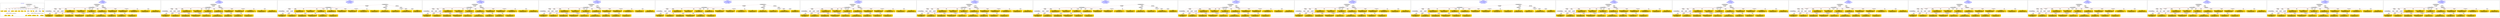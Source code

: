digraph n0 {
fontcolor="blue"
remincross="true"
label="s06-npg.json"
subgraph cluster_0 {
label="1-correct model"
n2[style="filled",color="white",fillcolor="lightgray",label="CulturalHeritageObject1"];
n3[shape="plaintext",style="filled",fillcolor="gold",label="Copyright"];
n4[shape="plaintext",style="filled",fillcolor="gold",label="DateOfWork"];
n5[style="filled",color="white",fillcolor="lightgray",label="Person1"];
n6[shape="plaintext",style="filled",fillcolor="gold",label="Description"];
n7[shape="plaintext",style="filled",fillcolor="gold",label="Dimension"];
n8[shape="plaintext",style="filled",fillcolor="gold",label="Medium"];
n9[shape="plaintext",style="filled",fillcolor="gold",label="CreditLine"];
n10[shape="plaintext",style="filled",fillcolor="gold",label="Owner"];
n11[style="filled",color="white",fillcolor="lightgray",label="Concept2"];
n12[shape="plaintext",style="filled",fillcolor="gold",label="Title"];
n13[shape="plaintext",style="filled",fillcolor="gold",label="Ref"];
n14[style="filled",color="white",fillcolor="lightgray",label="Person2"];
n15[style="filled",color="white",fillcolor="lightgray",label="Concept1"];
n16[shape="plaintext",style="filled",fillcolor="gold",label="birthDate"];
n17[shape="plaintext",style="filled",fillcolor="gold",label="deathDate"];
n18[shape="plaintext",style="filled",fillcolor="gold",label="Artist"];
n19[shape="plaintext",style="filled",fillcolor="gold",label="sitterBirthDate"];
n20[shape="plaintext",style="filled",fillcolor="gold",label="sitterDeathDate"];
n21[shape="plaintext",style="filled",fillcolor="gold",label="values"];
n22[style="filled",color="white",fillcolor="lightgray",label="EuropeanaAggregation1"];
n23[style="filled",color="white",fillcolor="lightgray",label="WebResource1"];
n24[shape="plaintext",style="filled",fillcolor="gold",label="Image"];
n25[shape="plaintext",style="filled",fillcolor="gold",label="Classification"];
n26[shape="plaintext",style="filled",fillcolor="gold",label="values"];
}
subgraph cluster_1 {
label="candidate 0\nlink coherence:0.875\nnode coherence:0.875\nconfidence:0.49198528530418073\nmapping score:0.5667728728791713\ncost:320.9999\n-precision:0.58-recall:0.58"
n28[style="filled",color="white",fillcolor="lightgray",label="CulturalHeritageObject1"];
n29[style="filled",color="white",fillcolor="lightgray",label="CulturalHeritageObject2"];
n30[style="filled",color="white",fillcolor="lightgray",label="Person1"];
n31[style="filled",color="white",fillcolor="lightgray",label="Concept1"];
n32[style="filled",color="white",fillcolor="lightgray",label="Document1"];
n33[style="filled",color="white",fillcolor="lightgray",label="EuropeanaAggregation1"];
n34[style="filled",color="white",fillcolor="lightgray",label="WebResource1"];
n35[shape="plaintext",style="filled",fillcolor="gold",label="sitterDeathDate\n[CulturalHeritageObject,extent,0.365]\n[CulturalHeritageObject,created,0.28]\n[Person,dateOfBirth,0.213]\n[Person,dateOfDeath,0.141]"];
n36[shape="plaintext",style="filled",fillcolor="gold",label="Dimension\n[CulturalHeritageObject,extent,0.87]\n[CulturalHeritageObject,accessionNumber,0.06]\n[Person,nameOfThePerson,0.039]\n[WebResource,classLink,0.03]"];
n37[shape="plaintext",style="filled",fillcolor="gold",label="Classification\n[CulturalHeritageObject,description,0.446]\n[Concept,prefLabel,0.202]\n[Person,nameOfThePerson,0.181]\n[CulturalHeritageObject,created,0.172]"];
n38[shape="plaintext",style="filled",fillcolor="gold",label="Artist\n[Person,nameOfThePerson,0.409]\n[Document,classLink,0.262]\n[CulturalHeritageObject,provenance,0.193]\n[WebResource,classLink,0.135]"];
n39[shape="plaintext",style="filled",fillcolor="gold",label="values\n[CulturalHeritageObject,description,0.648]\n[Concept,prefLabel,0.222]\n[CulturalHeritageObject,title,0.089]\n[Document,classLink,0.042]"];
n40[shape="plaintext",style="filled",fillcolor="gold",label="Image\n[WebResource,classLink,0.595]\n[Document,classLink,0.391]\n[CulturalHeritageObject,medium,0.008]\n[CulturalHeritageObject,description,0.006]"];
n41[shape="plaintext",style="filled",fillcolor="gold",label="Copyright\n[CulturalHeritageObject,provenance,0.774]\n[Person,nameOfThePerson,0.111]\n[WebResource,classLink,0.058]\n[Document,classLink,0.057]"];
n42[shape="plaintext",style="filled",fillcolor="gold",label="birthDate\n[Person,dateOfBirth,0.441]\n[CulturalHeritageObject,created,0.222]\n[CulturalHeritageObject,extent,0.184]\n[CulturalHeritageObject,accessionNumber,0.153]"];
n43[shape="plaintext",style="filled",fillcolor="gold",label="DateOfWork\n[CulturalHeritageObject,created,0.476]\n[Person,dateOfBirth,0.286]\n[Person,dateOfDeath,0.16]\n[CulturalHeritageObject,provenance,0.078]"];
n44[shape="plaintext",style="filled",fillcolor="gold",label="values\n[Person,nameOfThePerson,0.367]\n[CulturalHeritageObject,provenance,0.248]\n[Document,classLink,0.234]\n[CulturalHeritageObject,title,0.151]"];
n45[shape="plaintext",style="filled",fillcolor="gold",label="Medium\n[CulturalHeritageObject,medium,0.75]\n[Concept,prefLabel,0.176]\n[CulturalHeritageObject,description,0.066]\n[CulturalHeritageObject,extent,0.007]"];
n46[shape="plaintext",style="filled",fillcolor="gold",label="Ref\n[CulturalHeritageObject,provenance,0.4]\n[CulturalHeritageObject,title,0.361]\n[Person,nameOfThePerson,0.16]\n[CulturalHeritageObject,extent,0.079]"];
n47[shape="plaintext",style="filled",fillcolor="gold",label="deathDate\n[Person,dateOfDeath,0.362]\n[CulturalHeritageObject,created,0.299]\n[Person,dateOfBirth,0.172]\n[CulturalHeritageObject,extent,0.168]"];
n48[shape="plaintext",style="filled",fillcolor="gold",label="CreditLine\n[CulturalHeritageObject,provenance,0.746]\n[CulturalHeritageObject,description,0.137]\n[CulturalHeritageObject,title,0.069]\n[Document,classLink,0.048]"];
n49[shape="plaintext",style="filled",fillcolor="gold",label="Description\n[CulturalHeritageObject,description,0.596]\n[CulturalHeritageObject,provenance,0.225]\n[CulturalHeritageObject,title,0.097]\n[Document,classLink,0.082]"];
n50[shape="plaintext",style="filled",fillcolor="gold",label="sitterBirthDate\n[CulturalHeritageObject,extent,0.439]\n[Person,dateOfBirth,0.24]\n[CulturalHeritageObject,accessionNumber,0.168]\n[Person,dateOfDeath,0.152]"];
n51[shape="plaintext",style="filled",fillcolor="gold",label="Title\n[Person,nameOfThePerson,0.337]\n[CulturalHeritageObject,provenance,0.256]\n[Document,classLink,0.234]\n[CulturalHeritageObject,title,0.173]"];
n52[shape="plaintext",style="filled",fillcolor="gold",label="Owner\n[CulturalHeritageObject,provenance,0.683]\n[CulturalHeritageObject,description,0.201]\n[CulturalHeritageObject,title,0.086]\n[Document,classLink,0.031]"];
}
subgraph cluster_2 {
label="candidate 1\nlink coherence:0.875\nnode coherence:0.875\nconfidence:0.48726343572609365\nmapping score:0.565198923019809\ncost:320.9999\n-precision:0.58-recall:0.58"
n54[style="filled",color="white",fillcolor="lightgray",label="CulturalHeritageObject1"];
n55[style="filled",color="white",fillcolor="lightgray",label="CulturalHeritageObject2"];
n56[style="filled",color="white",fillcolor="lightgray",label="Person1"];
n57[style="filled",color="white",fillcolor="lightgray",label="Concept1"];
n58[style="filled",color="white",fillcolor="lightgray",label="Document1"];
n59[style="filled",color="white",fillcolor="lightgray",label="EuropeanaAggregation1"];
n60[style="filled",color="white",fillcolor="lightgray",label="WebResource1"];
n61[shape="plaintext",style="filled",fillcolor="gold",label="Dimension\n[CulturalHeritageObject,extent,0.87]\n[CulturalHeritageObject,accessionNumber,0.06]\n[Person,nameOfThePerson,0.039]\n[WebResource,classLink,0.03]"];
n62[shape="plaintext",style="filled",fillcolor="gold",label="Classification\n[CulturalHeritageObject,description,0.446]\n[Concept,prefLabel,0.202]\n[Person,nameOfThePerson,0.181]\n[CulturalHeritageObject,created,0.172]"];
n63[shape="plaintext",style="filled",fillcolor="gold",label="sitterDeathDate\n[CulturalHeritageObject,extent,0.365]\n[CulturalHeritageObject,created,0.28]\n[Person,dateOfBirth,0.213]\n[Person,dateOfDeath,0.141]"];
n64[shape="plaintext",style="filled",fillcolor="gold",label="Artist\n[Person,nameOfThePerson,0.409]\n[Document,classLink,0.262]\n[CulturalHeritageObject,provenance,0.193]\n[WebResource,classLink,0.135]"];
n65[shape="plaintext",style="filled",fillcolor="gold",label="values\n[CulturalHeritageObject,description,0.648]\n[Concept,prefLabel,0.222]\n[CulturalHeritageObject,title,0.089]\n[Document,classLink,0.042]"];
n66[shape="plaintext",style="filled",fillcolor="gold",label="Image\n[WebResource,classLink,0.595]\n[Document,classLink,0.391]\n[CulturalHeritageObject,medium,0.008]\n[CulturalHeritageObject,description,0.006]"];
n67[shape="plaintext",style="filled",fillcolor="gold",label="Copyright\n[CulturalHeritageObject,provenance,0.774]\n[Person,nameOfThePerson,0.111]\n[WebResource,classLink,0.058]\n[Document,classLink,0.057]"];
n68[shape="plaintext",style="filled",fillcolor="gold",label="birthDate\n[Person,dateOfBirth,0.441]\n[CulturalHeritageObject,created,0.222]\n[CulturalHeritageObject,extent,0.184]\n[CulturalHeritageObject,accessionNumber,0.153]"];
n69[shape="plaintext",style="filled",fillcolor="gold",label="DateOfWork\n[CulturalHeritageObject,created,0.476]\n[Person,dateOfBirth,0.286]\n[Person,dateOfDeath,0.16]\n[CulturalHeritageObject,provenance,0.078]"];
n70[shape="plaintext",style="filled",fillcolor="gold",label="values\n[Person,nameOfThePerson,0.367]\n[CulturalHeritageObject,provenance,0.248]\n[Document,classLink,0.234]\n[CulturalHeritageObject,title,0.151]"];
n71[shape="plaintext",style="filled",fillcolor="gold",label="Medium\n[CulturalHeritageObject,medium,0.75]\n[Concept,prefLabel,0.176]\n[CulturalHeritageObject,description,0.066]\n[CulturalHeritageObject,extent,0.007]"];
n72[shape="plaintext",style="filled",fillcolor="gold",label="Ref\n[CulturalHeritageObject,provenance,0.4]\n[CulturalHeritageObject,title,0.361]\n[Person,nameOfThePerson,0.16]\n[CulturalHeritageObject,extent,0.079]"];
n73[shape="plaintext",style="filled",fillcolor="gold",label="deathDate\n[Person,dateOfDeath,0.362]\n[CulturalHeritageObject,created,0.299]\n[Person,dateOfBirth,0.172]\n[CulturalHeritageObject,extent,0.168]"];
n74[shape="plaintext",style="filled",fillcolor="gold",label="CreditLine\n[CulturalHeritageObject,provenance,0.746]\n[CulturalHeritageObject,description,0.137]\n[CulturalHeritageObject,title,0.069]\n[Document,classLink,0.048]"];
n75[shape="plaintext",style="filled",fillcolor="gold",label="Description\n[CulturalHeritageObject,description,0.596]\n[CulturalHeritageObject,provenance,0.225]\n[CulturalHeritageObject,title,0.097]\n[Document,classLink,0.082]"];
n76[shape="plaintext",style="filled",fillcolor="gold",label="sitterBirthDate\n[CulturalHeritageObject,extent,0.439]\n[Person,dateOfBirth,0.24]\n[CulturalHeritageObject,accessionNumber,0.168]\n[Person,dateOfDeath,0.152]"];
n77[shape="plaintext",style="filled",fillcolor="gold",label="Title\n[Person,nameOfThePerson,0.337]\n[CulturalHeritageObject,provenance,0.256]\n[Document,classLink,0.234]\n[CulturalHeritageObject,title,0.173]"];
n78[shape="plaintext",style="filled",fillcolor="gold",label="Owner\n[CulturalHeritageObject,provenance,0.683]\n[CulturalHeritageObject,description,0.201]\n[CulturalHeritageObject,title,0.086]\n[Document,classLink,0.031]"];
}
subgraph cluster_3 {
label="candidate 10\nlink coherence:0.8333333333333334\nnode coherence:0.875\nconfidence:0.49198528530418073\nmapping score:0.5667728728791713\ncost:420.009942\n-precision:0.54-recall:0.54"
n80[style="filled",color="white",fillcolor="lightgray",label="CulturalHeritageObject1"];
n81[style="filled",color="white",fillcolor="lightgray",label="CulturalHeritageObject2"];
n82[style="filled",color="white",fillcolor="lightgray",label="Concept1"];
n83[style="filled",color="white",fillcolor="lightgray",label="Document1"];
n84[style="filled",color="white",fillcolor="lightgray",label="EuropeanaAggregation1"];
n85[style="filled",color="white",fillcolor="lightgray",label="WebResource1"];
n86[style="filled",color="white",fillcolor="lightgray",label="Person1"];
n87[shape="plaintext",style="filled",fillcolor="gold",label="sitterDeathDate\n[CulturalHeritageObject,extent,0.365]\n[CulturalHeritageObject,created,0.28]\n[Person,dateOfBirth,0.213]\n[Person,dateOfDeath,0.141]"];
n88[shape="plaintext",style="filled",fillcolor="gold",label="Dimension\n[CulturalHeritageObject,extent,0.87]\n[CulturalHeritageObject,accessionNumber,0.06]\n[Person,nameOfThePerson,0.039]\n[WebResource,classLink,0.03]"];
n89[shape="plaintext",style="filled",fillcolor="gold",label="Classification\n[CulturalHeritageObject,description,0.446]\n[Concept,prefLabel,0.202]\n[Person,nameOfThePerson,0.181]\n[CulturalHeritageObject,created,0.172]"];
n90[shape="plaintext",style="filled",fillcolor="gold",label="Artist\n[Person,nameOfThePerson,0.409]\n[Document,classLink,0.262]\n[CulturalHeritageObject,provenance,0.193]\n[WebResource,classLink,0.135]"];
n91[shape="plaintext",style="filled",fillcolor="gold",label="values\n[CulturalHeritageObject,description,0.648]\n[Concept,prefLabel,0.222]\n[CulturalHeritageObject,title,0.089]\n[Document,classLink,0.042]"];
n92[shape="plaintext",style="filled",fillcolor="gold",label="Image\n[WebResource,classLink,0.595]\n[Document,classLink,0.391]\n[CulturalHeritageObject,medium,0.008]\n[CulturalHeritageObject,description,0.006]"];
n93[shape="plaintext",style="filled",fillcolor="gold",label="Copyright\n[CulturalHeritageObject,provenance,0.774]\n[Person,nameOfThePerson,0.111]\n[WebResource,classLink,0.058]\n[Document,classLink,0.057]"];
n94[shape="plaintext",style="filled",fillcolor="gold",label="birthDate\n[Person,dateOfBirth,0.441]\n[CulturalHeritageObject,created,0.222]\n[CulturalHeritageObject,extent,0.184]\n[CulturalHeritageObject,accessionNumber,0.153]"];
n95[shape="plaintext",style="filled",fillcolor="gold",label="DateOfWork\n[CulturalHeritageObject,created,0.476]\n[Person,dateOfBirth,0.286]\n[Person,dateOfDeath,0.16]\n[CulturalHeritageObject,provenance,0.078]"];
n96[shape="plaintext",style="filled",fillcolor="gold",label="values\n[Person,nameOfThePerson,0.367]\n[CulturalHeritageObject,provenance,0.248]\n[Document,classLink,0.234]\n[CulturalHeritageObject,title,0.151]"];
n97[shape="plaintext",style="filled",fillcolor="gold",label="Medium\n[CulturalHeritageObject,medium,0.75]\n[Concept,prefLabel,0.176]\n[CulturalHeritageObject,description,0.066]\n[CulturalHeritageObject,extent,0.007]"];
n98[shape="plaintext",style="filled",fillcolor="gold",label="Ref\n[CulturalHeritageObject,provenance,0.4]\n[CulturalHeritageObject,title,0.361]\n[Person,nameOfThePerson,0.16]\n[CulturalHeritageObject,extent,0.079]"];
n99[shape="plaintext",style="filled",fillcolor="gold",label="deathDate\n[Person,dateOfDeath,0.362]\n[CulturalHeritageObject,created,0.299]\n[Person,dateOfBirth,0.172]\n[CulturalHeritageObject,extent,0.168]"];
n100[shape="plaintext",style="filled",fillcolor="gold",label="CreditLine\n[CulturalHeritageObject,provenance,0.746]\n[CulturalHeritageObject,description,0.137]\n[CulturalHeritageObject,title,0.069]\n[Document,classLink,0.048]"];
n101[shape="plaintext",style="filled",fillcolor="gold",label="Description\n[CulturalHeritageObject,description,0.596]\n[CulturalHeritageObject,provenance,0.225]\n[CulturalHeritageObject,title,0.097]\n[Document,classLink,0.082]"];
n102[shape="plaintext",style="filled",fillcolor="gold",label="sitterBirthDate\n[CulturalHeritageObject,extent,0.439]\n[Person,dateOfBirth,0.24]\n[CulturalHeritageObject,accessionNumber,0.168]\n[Person,dateOfDeath,0.152]"];
n103[shape="plaintext",style="filled",fillcolor="gold",label="Title\n[Person,nameOfThePerson,0.337]\n[CulturalHeritageObject,provenance,0.256]\n[Document,classLink,0.234]\n[CulturalHeritageObject,title,0.173]"];
n104[shape="plaintext",style="filled",fillcolor="gold",label="Owner\n[CulturalHeritageObject,provenance,0.683]\n[CulturalHeritageObject,description,0.201]\n[CulturalHeritageObject,title,0.086]\n[Document,classLink,0.031]"];
}
subgraph cluster_4 {
label="candidate 11\nlink coherence:0.8333333333333334\nnode coherence:0.875\nconfidence:0.48726343572609365\nmapping score:0.565198923019809\ncost:320.9999\n-precision:0.54-recall:0.54"
n106[style="filled",color="white",fillcolor="lightgray",label="CulturalHeritageObject1"];
n107[style="filled",color="white",fillcolor="lightgray",label="CulturalHeritageObject2"];
n108[style="filled",color="white",fillcolor="lightgray",label="Person1"];
n109[style="filled",color="white",fillcolor="lightgray",label="Concept1"];
n110[style="filled",color="white",fillcolor="lightgray",label="Document1"];
n111[style="filled",color="white",fillcolor="lightgray",label="EuropeanaAggregation1"];
n112[style="filled",color="white",fillcolor="lightgray",label="WebResource1"];
n113[shape="plaintext",style="filled",fillcolor="gold",label="Dimension\n[CulturalHeritageObject,extent,0.87]\n[CulturalHeritageObject,accessionNumber,0.06]\n[Person,nameOfThePerson,0.039]\n[WebResource,classLink,0.03]"];
n114[shape="plaintext",style="filled",fillcolor="gold",label="Classification\n[CulturalHeritageObject,description,0.446]\n[Concept,prefLabel,0.202]\n[Person,nameOfThePerson,0.181]\n[CulturalHeritageObject,created,0.172]"];
n115[shape="plaintext",style="filled",fillcolor="gold",label="sitterDeathDate\n[CulturalHeritageObject,extent,0.365]\n[CulturalHeritageObject,created,0.28]\n[Person,dateOfBirth,0.213]\n[Person,dateOfDeath,0.141]"];
n116[shape="plaintext",style="filled",fillcolor="gold",label="Artist\n[Person,nameOfThePerson,0.409]\n[Document,classLink,0.262]\n[CulturalHeritageObject,provenance,0.193]\n[WebResource,classLink,0.135]"];
n117[shape="plaintext",style="filled",fillcolor="gold",label="values\n[CulturalHeritageObject,description,0.648]\n[Concept,prefLabel,0.222]\n[CulturalHeritageObject,title,0.089]\n[Document,classLink,0.042]"];
n118[shape="plaintext",style="filled",fillcolor="gold",label="Image\n[WebResource,classLink,0.595]\n[Document,classLink,0.391]\n[CulturalHeritageObject,medium,0.008]\n[CulturalHeritageObject,description,0.006]"];
n119[shape="plaintext",style="filled",fillcolor="gold",label="Copyright\n[CulturalHeritageObject,provenance,0.774]\n[Person,nameOfThePerson,0.111]\n[WebResource,classLink,0.058]\n[Document,classLink,0.057]"];
n120[shape="plaintext",style="filled",fillcolor="gold",label="birthDate\n[Person,dateOfBirth,0.441]\n[CulturalHeritageObject,created,0.222]\n[CulturalHeritageObject,extent,0.184]\n[CulturalHeritageObject,accessionNumber,0.153]"];
n121[shape="plaintext",style="filled",fillcolor="gold",label="DateOfWork\n[CulturalHeritageObject,created,0.476]\n[Person,dateOfBirth,0.286]\n[Person,dateOfDeath,0.16]\n[CulturalHeritageObject,provenance,0.078]"];
n122[shape="plaintext",style="filled",fillcolor="gold",label="values\n[Person,nameOfThePerson,0.367]\n[CulturalHeritageObject,provenance,0.248]\n[Document,classLink,0.234]\n[CulturalHeritageObject,title,0.151]"];
n123[shape="plaintext",style="filled",fillcolor="gold",label="Medium\n[CulturalHeritageObject,medium,0.75]\n[Concept,prefLabel,0.176]\n[CulturalHeritageObject,description,0.066]\n[CulturalHeritageObject,extent,0.007]"];
n124[shape="plaintext",style="filled",fillcolor="gold",label="Ref\n[CulturalHeritageObject,provenance,0.4]\n[CulturalHeritageObject,title,0.361]\n[Person,nameOfThePerson,0.16]\n[CulturalHeritageObject,extent,0.079]"];
n125[shape="plaintext",style="filled",fillcolor="gold",label="deathDate\n[Person,dateOfDeath,0.362]\n[CulturalHeritageObject,created,0.299]\n[Person,dateOfBirth,0.172]\n[CulturalHeritageObject,extent,0.168]"];
n126[shape="plaintext",style="filled",fillcolor="gold",label="CreditLine\n[CulturalHeritageObject,provenance,0.746]\n[CulturalHeritageObject,description,0.137]\n[CulturalHeritageObject,title,0.069]\n[Document,classLink,0.048]"];
n127[shape="plaintext",style="filled",fillcolor="gold",label="Description\n[CulturalHeritageObject,description,0.596]\n[CulturalHeritageObject,provenance,0.225]\n[CulturalHeritageObject,title,0.097]\n[Document,classLink,0.082]"];
n128[shape="plaintext",style="filled",fillcolor="gold",label="sitterBirthDate\n[CulturalHeritageObject,extent,0.439]\n[Person,dateOfBirth,0.24]\n[CulturalHeritageObject,accessionNumber,0.168]\n[Person,dateOfDeath,0.152]"];
n129[shape="plaintext",style="filled",fillcolor="gold",label="Title\n[Person,nameOfThePerson,0.337]\n[CulturalHeritageObject,provenance,0.256]\n[Document,classLink,0.234]\n[CulturalHeritageObject,title,0.173]"];
n130[shape="plaintext",style="filled",fillcolor="gold",label="Owner\n[CulturalHeritageObject,provenance,0.683]\n[CulturalHeritageObject,description,0.201]\n[CulturalHeritageObject,title,0.086]\n[Document,classLink,0.031]"];
}
subgraph cluster_5 {
label="candidate 12\nlink coherence:0.8333333333333334\nnode coherence:0.875\nconfidence:0.48726343572609365\nmapping score:0.565198923019809\ncost:420.009922\n-precision:0.58-recall:0.58"
n132[style="filled",color="white",fillcolor="lightgray",label="CulturalHeritageObject1"];
n133[style="filled",color="white",fillcolor="lightgray",label="CulturalHeritageObject2"];
n134[style="filled",color="white",fillcolor="lightgray",label="Person1"];
n135[style="filled",color="white",fillcolor="lightgray",label="Concept1"];
n136[style="filled",color="white",fillcolor="lightgray",label="Document1"];
n137[style="filled",color="white",fillcolor="lightgray",label="EuropeanaAggregation1"];
n138[style="filled",color="white",fillcolor="lightgray",label="WebResource1"];
n139[shape="plaintext",style="filled",fillcolor="gold",label="Dimension\n[CulturalHeritageObject,extent,0.87]\n[CulturalHeritageObject,accessionNumber,0.06]\n[Person,nameOfThePerson,0.039]\n[WebResource,classLink,0.03]"];
n140[shape="plaintext",style="filled",fillcolor="gold",label="Classification\n[CulturalHeritageObject,description,0.446]\n[Concept,prefLabel,0.202]\n[Person,nameOfThePerson,0.181]\n[CulturalHeritageObject,created,0.172]"];
n141[shape="plaintext",style="filled",fillcolor="gold",label="sitterDeathDate\n[CulturalHeritageObject,extent,0.365]\n[CulturalHeritageObject,created,0.28]\n[Person,dateOfBirth,0.213]\n[Person,dateOfDeath,0.141]"];
n142[shape="plaintext",style="filled",fillcolor="gold",label="Artist\n[Person,nameOfThePerson,0.409]\n[Document,classLink,0.262]\n[CulturalHeritageObject,provenance,0.193]\n[WebResource,classLink,0.135]"];
n143[shape="plaintext",style="filled",fillcolor="gold",label="values\n[CulturalHeritageObject,description,0.648]\n[Concept,prefLabel,0.222]\n[CulturalHeritageObject,title,0.089]\n[Document,classLink,0.042]"];
n144[shape="plaintext",style="filled",fillcolor="gold",label="Image\n[WebResource,classLink,0.595]\n[Document,classLink,0.391]\n[CulturalHeritageObject,medium,0.008]\n[CulturalHeritageObject,description,0.006]"];
n145[shape="plaintext",style="filled",fillcolor="gold",label="Copyright\n[CulturalHeritageObject,provenance,0.774]\n[Person,nameOfThePerson,0.111]\n[WebResource,classLink,0.058]\n[Document,classLink,0.057]"];
n146[shape="plaintext",style="filled",fillcolor="gold",label="birthDate\n[Person,dateOfBirth,0.441]\n[CulturalHeritageObject,created,0.222]\n[CulturalHeritageObject,extent,0.184]\n[CulturalHeritageObject,accessionNumber,0.153]"];
n147[shape="plaintext",style="filled",fillcolor="gold",label="DateOfWork\n[CulturalHeritageObject,created,0.476]\n[Person,dateOfBirth,0.286]\n[Person,dateOfDeath,0.16]\n[CulturalHeritageObject,provenance,0.078]"];
n148[shape="plaintext",style="filled",fillcolor="gold",label="values\n[Person,nameOfThePerson,0.367]\n[CulturalHeritageObject,provenance,0.248]\n[Document,classLink,0.234]\n[CulturalHeritageObject,title,0.151]"];
n149[shape="plaintext",style="filled",fillcolor="gold",label="Medium\n[CulturalHeritageObject,medium,0.75]\n[Concept,prefLabel,0.176]\n[CulturalHeritageObject,description,0.066]\n[CulturalHeritageObject,extent,0.007]"];
n150[shape="plaintext",style="filled",fillcolor="gold",label="Ref\n[CulturalHeritageObject,provenance,0.4]\n[CulturalHeritageObject,title,0.361]\n[Person,nameOfThePerson,0.16]\n[CulturalHeritageObject,extent,0.079]"];
n151[shape="plaintext",style="filled",fillcolor="gold",label="deathDate\n[Person,dateOfDeath,0.362]\n[CulturalHeritageObject,created,0.299]\n[Person,dateOfBirth,0.172]\n[CulturalHeritageObject,extent,0.168]"];
n152[shape="plaintext",style="filled",fillcolor="gold",label="CreditLine\n[CulturalHeritageObject,provenance,0.746]\n[CulturalHeritageObject,description,0.137]\n[CulturalHeritageObject,title,0.069]\n[Document,classLink,0.048]"];
n153[shape="plaintext",style="filled",fillcolor="gold",label="Description\n[CulturalHeritageObject,description,0.596]\n[CulturalHeritageObject,provenance,0.225]\n[CulturalHeritageObject,title,0.097]\n[Document,classLink,0.082]"];
n154[shape="plaintext",style="filled",fillcolor="gold",label="sitterBirthDate\n[CulturalHeritageObject,extent,0.439]\n[Person,dateOfBirth,0.24]\n[CulturalHeritageObject,accessionNumber,0.168]\n[Person,dateOfDeath,0.152]"];
n155[shape="plaintext",style="filled",fillcolor="gold",label="Title\n[Person,nameOfThePerson,0.337]\n[CulturalHeritageObject,provenance,0.256]\n[Document,classLink,0.234]\n[CulturalHeritageObject,title,0.173]"];
n156[shape="plaintext",style="filled",fillcolor="gold",label="Owner\n[CulturalHeritageObject,provenance,0.683]\n[CulturalHeritageObject,description,0.201]\n[CulturalHeritageObject,title,0.086]\n[Document,classLink,0.031]"];
}
subgraph cluster_6 {
label="candidate 13\nlink coherence:0.8333333333333334\nnode coherence:0.875\nconfidence:0.48726343572609365\nmapping score:0.565198923019809\ncost:420.009942\n-precision:0.54-recall:0.54"
n158[style="filled",color="white",fillcolor="lightgray",label="CulturalHeritageObject1"];
n159[style="filled",color="white",fillcolor="lightgray",label="CulturalHeritageObject2"];
n160[style="filled",color="white",fillcolor="lightgray",label="Concept1"];
n161[style="filled",color="white",fillcolor="lightgray",label="Document1"];
n162[style="filled",color="white",fillcolor="lightgray",label="EuropeanaAggregation1"];
n163[style="filled",color="white",fillcolor="lightgray",label="WebResource1"];
n164[style="filled",color="white",fillcolor="lightgray",label="Person1"];
n165[shape="plaintext",style="filled",fillcolor="gold",label="Dimension\n[CulturalHeritageObject,extent,0.87]\n[CulturalHeritageObject,accessionNumber,0.06]\n[Person,nameOfThePerson,0.039]\n[WebResource,classLink,0.03]"];
n166[shape="plaintext",style="filled",fillcolor="gold",label="Classification\n[CulturalHeritageObject,description,0.446]\n[Concept,prefLabel,0.202]\n[Person,nameOfThePerson,0.181]\n[CulturalHeritageObject,created,0.172]"];
n167[shape="plaintext",style="filled",fillcolor="gold",label="sitterDeathDate\n[CulturalHeritageObject,extent,0.365]\n[CulturalHeritageObject,created,0.28]\n[Person,dateOfBirth,0.213]\n[Person,dateOfDeath,0.141]"];
n168[shape="plaintext",style="filled",fillcolor="gold",label="Artist\n[Person,nameOfThePerson,0.409]\n[Document,classLink,0.262]\n[CulturalHeritageObject,provenance,0.193]\n[WebResource,classLink,0.135]"];
n169[shape="plaintext",style="filled",fillcolor="gold",label="values\n[CulturalHeritageObject,description,0.648]\n[Concept,prefLabel,0.222]\n[CulturalHeritageObject,title,0.089]\n[Document,classLink,0.042]"];
n170[shape="plaintext",style="filled",fillcolor="gold",label="Image\n[WebResource,classLink,0.595]\n[Document,classLink,0.391]\n[CulturalHeritageObject,medium,0.008]\n[CulturalHeritageObject,description,0.006]"];
n171[shape="plaintext",style="filled",fillcolor="gold",label="Copyright\n[CulturalHeritageObject,provenance,0.774]\n[Person,nameOfThePerson,0.111]\n[WebResource,classLink,0.058]\n[Document,classLink,0.057]"];
n172[shape="plaintext",style="filled",fillcolor="gold",label="birthDate\n[Person,dateOfBirth,0.441]\n[CulturalHeritageObject,created,0.222]\n[CulturalHeritageObject,extent,0.184]\n[CulturalHeritageObject,accessionNumber,0.153]"];
n173[shape="plaintext",style="filled",fillcolor="gold",label="DateOfWork\n[CulturalHeritageObject,created,0.476]\n[Person,dateOfBirth,0.286]\n[Person,dateOfDeath,0.16]\n[CulturalHeritageObject,provenance,0.078]"];
n174[shape="plaintext",style="filled",fillcolor="gold",label="values\n[Person,nameOfThePerson,0.367]\n[CulturalHeritageObject,provenance,0.248]\n[Document,classLink,0.234]\n[CulturalHeritageObject,title,0.151]"];
n175[shape="plaintext",style="filled",fillcolor="gold",label="Medium\n[CulturalHeritageObject,medium,0.75]\n[Concept,prefLabel,0.176]\n[CulturalHeritageObject,description,0.066]\n[CulturalHeritageObject,extent,0.007]"];
n176[shape="plaintext",style="filled",fillcolor="gold",label="Ref\n[CulturalHeritageObject,provenance,0.4]\n[CulturalHeritageObject,title,0.361]\n[Person,nameOfThePerson,0.16]\n[CulturalHeritageObject,extent,0.079]"];
n177[shape="plaintext",style="filled",fillcolor="gold",label="deathDate\n[Person,dateOfDeath,0.362]\n[CulturalHeritageObject,created,0.299]\n[Person,dateOfBirth,0.172]\n[CulturalHeritageObject,extent,0.168]"];
n178[shape="plaintext",style="filled",fillcolor="gold",label="CreditLine\n[CulturalHeritageObject,provenance,0.746]\n[CulturalHeritageObject,description,0.137]\n[CulturalHeritageObject,title,0.069]\n[Document,classLink,0.048]"];
n179[shape="plaintext",style="filled",fillcolor="gold",label="Description\n[CulturalHeritageObject,description,0.596]\n[CulturalHeritageObject,provenance,0.225]\n[CulturalHeritageObject,title,0.097]\n[Document,classLink,0.082]"];
n180[shape="plaintext",style="filled",fillcolor="gold",label="sitterBirthDate\n[CulturalHeritageObject,extent,0.439]\n[Person,dateOfBirth,0.24]\n[CulturalHeritageObject,accessionNumber,0.168]\n[Person,dateOfDeath,0.152]"];
n181[shape="plaintext",style="filled",fillcolor="gold",label="Title\n[Person,nameOfThePerson,0.337]\n[CulturalHeritageObject,provenance,0.256]\n[Document,classLink,0.234]\n[CulturalHeritageObject,title,0.173]"];
n182[shape="plaintext",style="filled",fillcolor="gold",label="Owner\n[CulturalHeritageObject,provenance,0.683]\n[CulturalHeritageObject,description,0.201]\n[CulturalHeritageObject,title,0.086]\n[Document,classLink,0.031]"];
}
subgraph cluster_7 {
label="candidate 14\nlink coherence:0.8333333333333334\nnode coherence:0.875\nconfidence:0.4818708574140042\nmapping score:0.5634013969157792\ncost:320.9999\n-precision:0.58-recall:0.58"
n184[style="filled",color="white",fillcolor="lightgray",label="CulturalHeritageObject1"];
n185[style="filled",color="white",fillcolor="lightgray",label="CulturalHeritageObject2"];
n186[style="filled",color="white",fillcolor="lightgray",label="Person1"];
n187[style="filled",color="white",fillcolor="lightgray",label="Concept1"];
n188[style="filled",color="white",fillcolor="lightgray",label="Document1"];
n189[style="filled",color="white",fillcolor="lightgray",label="EuropeanaAggregation1"];
n190[style="filled",color="white",fillcolor="lightgray",label="WebResource1"];
n191[shape="plaintext",style="filled",fillcolor="gold",label="values\n[CulturalHeritageObject,description,0.648]\n[Concept,prefLabel,0.222]\n[CulturalHeritageObject,title,0.089]\n[Document,classLink,0.042]"];
n192[shape="plaintext",style="filled",fillcolor="gold",label="sitterDeathDate\n[CulturalHeritageObject,extent,0.365]\n[CulturalHeritageObject,created,0.28]\n[Person,dateOfBirth,0.213]\n[Person,dateOfDeath,0.141]"];
n193[shape="plaintext",style="filled",fillcolor="gold",label="Dimension\n[CulturalHeritageObject,extent,0.87]\n[CulturalHeritageObject,accessionNumber,0.06]\n[Person,nameOfThePerson,0.039]\n[WebResource,classLink,0.03]"];
n194[shape="plaintext",style="filled",fillcolor="gold",label="Artist\n[Person,nameOfThePerson,0.409]\n[Document,classLink,0.262]\n[CulturalHeritageObject,provenance,0.193]\n[WebResource,classLink,0.135]"];
n195[shape="plaintext",style="filled",fillcolor="gold",label="Image\n[WebResource,classLink,0.595]\n[Document,classLink,0.391]\n[CulturalHeritageObject,medium,0.008]\n[CulturalHeritageObject,description,0.006]"];
n196[shape="plaintext",style="filled",fillcolor="gold",label="Classification\n[CulturalHeritageObject,description,0.446]\n[Concept,prefLabel,0.202]\n[Person,nameOfThePerson,0.181]\n[CulturalHeritageObject,created,0.172]"];
n197[shape="plaintext",style="filled",fillcolor="gold",label="Copyright\n[CulturalHeritageObject,provenance,0.774]\n[Person,nameOfThePerson,0.111]\n[WebResource,classLink,0.058]\n[Document,classLink,0.057]"];
n198[shape="plaintext",style="filled",fillcolor="gold",label="birthDate\n[Person,dateOfBirth,0.441]\n[CulturalHeritageObject,created,0.222]\n[CulturalHeritageObject,extent,0.184]\n[CulturalHeritageObject,accessionNumber,0.153]"];
n199[shape="plaintext",style="filled",fillcolor="gold",label="DateOfWork\n[CulturalHeritageObject,created,0.476]\n[Person,dateOfBirth,0.286]\n[Person,dateOfDeath,0.16]\n[CulturalHeritageObject,provenance,0.078]"];
n200[shape="plaintext",style="filled",fillcolor="gold",label="values\n[Person,nameOfThePerson,0.367]\n[CulturalHeritageObject,provenance,0.248]\n[Document,classLink,0.234]\n[CulturalHeritageObject,title,0.151]"];
n201[shape="plaintext",style="filled",fillcolor="gold",label="Medium\n[CulturalHeritageObject,medium,0.75]\n[Concept,prefLabel,0.176]\n[CulturalHeritageObject,description,0.066]\n[CulturalHeritageObject,extent,0.007]"];
n202[shape="plaintext",style="filled",fillcolor="gold",label="Ref\n[CulturalHeritageObject,provenance,0.4]\n[CulturalHeritageObject,title,0.361]\n[Person,nameOfThePerson,0.16]\n[CulturalHeritageObject,extent,0.079]"];
n203[shape="plaintext",style="filled",fillcolor="gold",label="deathDate\n[Person,dateOfDeath,0.362]\n[CulturalHeritageObject,created,0.299]\n[Person,dateOfBirth,0.172]\n[CulturalHeritageObject,extent,0.168]"];
n204[shape="plaintext",style="filled",fillcolor="gold",label="CreditLine\n[CulturalHeritageObject,provenance,0.746]\n[CulturalHeritageObject,description,0.137]\n[CulturalHeritageObject,title,0.069]\n[Document,classLink,0.048]"];
n205[shape="plaintext",style="filled",fillcolor="gold",label="Description\n[CulturalHeritageObject,description,0.596]\n[CulturalHeritageObject,provenance,0.225]\n[CulturalHeritageObject,title,0.097]\n[Document,classLink,0.082]"];
n206[shape="plaintext",style="filled",fillcolor="gold",label="sitterBirthDate\n[CulturalHeritageObject,extent,0.439]\n[Person,dateOfBirth,0.24]\n[CulturalHeritageObject,accessionNumber,0.168]\n[Person,dateOfDeath,0.152]"];
n207[shape="plaintext",style="filled",fillcolor="gold",label="Title\n[Person,nameOfThePerson,0.337]\n[CulturalHeritageObject,provenance,0.256]\n[Document,classLink,0.234]\n[CulturalHeritageObject,title,0.173]"];
n208[shape="plaintext",style="filled",fillcolor="gold",label="Owner\n[CulturalHeritageObject,provenance,0.683]\n[CulturalHeritageObject,description,0.201]\n[CulturalHeritageObject,title,0.086]\n[Document,classLink,0.031]"];
}
subgraph cluster_8 {
label="candidate 15\nlink coherence:0.8333333333333334\nnode coherence:0.875\nconfidence:0.4818708574140042\nmapping score:0.5634013969157792\ncost:420.009922\n-precision:0.62-recall:0.62"
n210[style="filled",color="white",fillcolor="lightgray",label="CulturalHeritageObject1"];
n211[style="filled",color="white",fillcolor="lightgray",label="CulturalHeritageObject2"];
n212[style="filled",color="white",fillcolor="lightgray",label="Person1"];
n213[style="filled",color="white",fillcolor="lightgray",label="Concept1"];
n214[style="filled",color="white",fillcolor="lightgray",label="Document1"];
n215[style="filled",color="white",fillcolor="lightgray",label="EuropeanaAggregation1"];
n216[style="filled",color="white",fillcolor="lightgray",label="WebResource1"];
n217[shape="plaintext",style="filled",fillcolor="gold",label="values\n[CulturalHeritageObject,description,0.648]\n[Concept,prefLabel,0.222]\n[CulturalHeritageObject,title,0.089]\n[Document,classLink,0.042]"];
n218[shape="plaintext",style="filled",fillcolor="gold",label="sitterDeathDate\n[CulturalHeritageObject,extent,0.365]\n[CulturalHeritageObject,created,0.28]\n[Person,dateOfBirth,0.213]\n[Person,dateOfDeath,0.141]"];
n219[shape="plaintext",style="filled",fillcolor="gold",label="Dimension\n[CulturalHeritageObject,extent,0.87]\n[CulturalHeritageObject,accessionNumber,0.06]\n[Person,nameOfThePerson,0.039]\n[WebResource,classLink,0.03]"];
n220[shape="plaintext",style="filled",fillcolor="gold",label="Artist\n[Person,nameOfThePerson,0.409]\n[Document,classLink,0.262]\n[CulturalHeritageObject,provenance,0.193]\n[WebResource,classLink,0.135]"];
n221[shape="plaintext",style="filled",fillcolor="gold",label="Image\n[WebResource,classLink,0.595]\n[Document,classLink,0.391]\n[CulturalHeritageObject,medium,0.008]\n[CulturalHeritageObject,description,0.006]"];
n222[shape="plaintext",style="filled",fillcolor="gold",label="Classification\n[CulturalHeritageObject,description,0.446]\n[Concept,prefLabel,0.202]\n[Person,nameOfThePerson,0.181]\n[CulturalHeritageObject,created,0.172]"];
n223[shape="plaintext",style="filled",fillcolor="gold",label="Copyright\n[CulturalHeritageObject,provenance,0.774]\n[Person,nameOfThePerson,0.111]\n[WebResource,classLink,0.058]\n[Document,classLink,0.057]"];
n224[shape="plaintext",style="filled",fillcolor="gold",label="birthDate\n[Person,dateOfBirth,0.441]\n[CulturalHeritageObject,created,0.222]\n[CulturalHeritageObject,extent,0.184]\n[CulturalHeritageObject,accessionNumber,0.153]"];
n225[shape="plaintext",style="filled",fillcolor="gold",label="DateOfWork\n[CulturalHeritageObject,created,0.476]\n[Person,dateOfBirth,0.286]\n[Person,dateOfDeath,0.16]\n[CulturalHeritageObject,provenance,0.078]"];
n226[shape="plaintext",style="filled",fillcolor="gold",label="values\n[Person,nameOfThePerson,0.367]\n[CulturalHeritageObject,provenance,0.248]\n[Document,classLink,0.234]\n[CulturalHeritageObject,title,0.151]"];
n227[shape="plaintext",style="filled",fillcolor="gold",label="Medium\n[CulturalHeritageObject,medium,0.75]\n[Concept,prefLabel,0.176]\n[CulturalHeritageObject,description,0.066]\n[CulturalHeritageObject,extent,0.007]"];
n228[shape="plaintext",style="filled",fillcolor="gold",label="Ref\n[CulturalHeritageObject,provenance,0.4]\n[CulturalHeritageObject,title,0.361]\n[Person,nameOfThePerson,0.16]\n[CulturalHeritageObject,extent,0.079]"];
n229[shape="plaintext",style="filled",fillcolor="gold",label="deathDate\n[Person,dateOfDeath,0.362]\n[CulturalHeritageObject,created,0.299]\n[Person,dateOfBirth,0.172]\n[CulturalHeritageObject,extent,0.168]"];
n230[shape="plaintext",style="filled",fillcolor="gold",label="CreditLine\n[CulturalHeritageObject,provenance,0.746]\n[CulturalHeritageObject,description,0.137]\n[CulturalHeritageObject,title,0.069]\n[Document,classLink,0.048]"];
n231[shape="plaintext",style="filled",fillcolor="gold",label="Description\n[CulturalHeritageObject,description,0.596]\n[CulturalHeritageObject,provenance,0.225]\n[CulturalHeritageObject,title,0.097]\n[Document,classLink,0.082]"];
n232[shape="plaintext",style="filled",fillcolor="gold",label="sitterBirthDate\n[CulturalHeritageObject,extent,0.439]\n[Person,dateOfBirth,0.24]\n[CulturalHeritageObject,accessionNumber,0.168]\n[Person,dateOfDeath,0.152]"];
n233[shape="plaintext",style="filled",fillcolor="gold",label="Title\n[Person,nameOfThePerson,0.337]\n[CulturalHeritageObject,provenance,0.256]\n[Document,classLink,0.234]\n[CulturalHeritageObject,title,0.173]"];
n234[shape="plaintext",style="filled",fillcolor="gold",label="Owner\n[CulturalHeritageObject,provenance,0.683]\n[CulturalHeritageObject,description,0.201]\n[CulturalHeritageObject,title,0.086]\n[Document,classLink,0.031]"];
}
subgraph cluster_9 {
label="candidate 16\nlink coherence:0.8333333333333334\nnode coherence:0.875\nconfidence:0.4818708574140042\nmapping score:0.5634013969157792\ncost:420.009942\n-precision:0.58-recall:0.58"
n236[style="filled",color="white",fillcolor="lightgray",label="CulturalHeritageObject1"];
n237[style="filled",color="white",fillcolor="lightgray",label="CulturalHeritageObject2"];
n238[style="filled",color="white",fillcolor="lightgray",label="Concept1"];
n239[style="filled",color="white",fillcolor="lightgray",label="Document1"];
n240[style="filled",color="white",fillcolor="lightgray",label="EuropeanaAggregation1"];
n241[style="filled",color="white",fillcolor="lightgray",label="WebResource1"];
n242[style="filled",color="white",fillcolor="lightgray",label="Person1"];
n243[shape="plaintext",style="filled",fillcolor="gold",label="values\n[CulturalHeritageObject,description,0.648]\n[Concept,prefLabel,0.222]\n[CulturalHeritageObject,title,0.089]\n[Document,classLink,0.042]"];
n244[shape="plaintext",style="filled",fillcolor="gold",label="sitterDeathDate\n[CulturalHeritageObject,extent,0.365]\n[CulturalHeritageObject,created,0.28]\n[Person,dateOfBirth,0.213]\n[Person,dateOfDeath,0.141]"];
n245[shape="plaintext",style="filled",fillcolor="gold",label="Dimension\n[CulturalHeritageObject,extent,0.87]\n[CulturalHeritageObject,accessionNumber,0.06]\n[Person,nameOfThePerson,0.039]\n[WebResource,classLink,0.03]"];
n246[shape="plaintext",style="filled",fillcolor="gold",label="Artist\n[Person,nameOfThePerson,0.409]\n[Document,classLink,0.262]\n[CulturalHeritageObject,provenance,0.193]\n[WebResource,classLink,0.135]"];
n247[shape="plaintext",style="filled",fillcolor="gold",label="Image\n[WebResource,classLink,0.595]\n[Document,classLink,0.391]\n[CulturalHeritageObject,medium,0.008]\n[CulturalHeritageObject,description,0.006]"];
n248[shape="plaintext",style="filled",fillcolor="gold",label="Classification\n[CulturalHeritageObject,description,0.446]\n[Concept,prefLabel,0.202]\n[Person,nameOfThePerson,0.181]\n[CulturalHeritageObject,created,0.172]"];
n249[shape="plaintext",style="filled",fillcolor="gold",label="Copyright\n[CulturalHeritageObject,provenance,0.774]\n[Person,nameOfThePerson,0.111]\n[WebResource,classLink,0.058]\n[Document,classLink,0.057]"];
n250[shape="plaintext",style="filled",fillcolor="gold",label="birthDate\n[Person,dateOfBirth,0.441]\n[CulturalHeritageObject,created,0.222]\n[CulturalHeritageObject,extent,0.184]\n[CulturalHeritageObject,accessionNumber,0.153]"];
n251[shape="plaintext",style="filled",fillcolor="gold",label="DateOfWork\n[CulturalHeritageObject,created,0.476]\n[Person,dateOfBirth,0.286]\n[Person,dateOfDeath,0.16]\n[CulturalHeritageObject,provenance,0.078]"];
n252[shape="plaintext",style="filled",fillcolor="gold",label="values\n[Person,nameOfThePerson,0.367]\n[CulturalHeritageObject,provenance,0.248]\n[Document,classLink,0.234]\n[CulturalHeritageObject,title,0.151]"];
n253[shape="plaintext",style="filled",fillcolor="gold",label="Medium\n[CulturalHeritageObject,medium,0.75]\n[Concept,prefLabel,0.176]\n[CulturalHeritageObject,description,0.066]\n[CulturalHeritageObject,extent,0.007]"];
n254[shape="plaintext",style="filled",fillcolor="gold",label="Ref\n[CulturalHeritageObject,provenance,0.4]\n[CulturalHeritageObject,title,0.361]\n[Person,nameOfThePerson,0.16]\n[CulturalHeritageObject,extent,0.079]"];
n255[shape="plaintext",style="filled",fillcolor="gold",label="deathDate\n[Person,dateOfDeath,0.362]\n[CulturalHeritageObject,created,0.299]\n[Person,dateOfBirth,0.172]\n[CulturalHeritageObject,extent,0.168]"];
n256[shape="plaintext",style="filled",fillcolor="gold",label="CreditLine\n[CulturalHeritageObject,provenance,0.746]\n[CulturalHeritageObject,description,0.137]\n[CulturalHeritageObject,title,0.069]\n[Document,classLink,0.048]"];
n257[shape="plaintext",style="filled",fillcolor="gold",label="Description\n[CulturalHeritageObject,description,0.596]\n[CulturalHeritageObject,provenance,0.225]\n[CulturalHeritageObject,title,0.097]\n[Document,classLink,0.082]"];
n258[shape="plaintext",style="filled",fillcolor="gold",label="sitterBirthDate\n[CulturalHeritageObject,extent,0.439]\n[Person,dateOfBirth,0.24]\n[CulturalHeritageObject,accessionNumber,0.168]\n[Person,dateOfDeath,0.152]"];
n259[shape="plaintext",style="filled",fillcolor="gold",label="Title\n[Person,nameOfThePerson,0.337]\n[CulturalHeritageObject,provenance,0.256]\n[Document,classLink,0.234]\n[CulturalHeritageObject,title,0.173]"];
n260[shape="plaintext",style="filled",fillcolor="gold",label="Owner\n[CulturalHeritageObject,provenance,0.683]\n[CulturalHeritageObject,description,0.201]\n[CulturalHeritageObject,title,0.086]\n[Document,classLink,0.031]"];
}
subgraph cluster_10 {
label="candidate 17\nlink coherence:0.8333333333333334\nnode coherence:0.875\nconfidence:0.4771490078359171\nmapping score:0.5618274470564167\ncost:320.9999\n-precision:0.58-recall:0.58"
n262[style="filled",color="white",fillcolor="lightgray",label="CulturalHeritageObject1"];
n263[style="filled",color="white",fillcolor="lightgray",label="CulturalHeritageObject2"];
n264[style="filled",color="white",fillcolor="lightgray",label="Person1"];
n265[style="filled",color="white",fillcolor="lightgray",label="Concept1"];
n266[style="filled",color="white",fillcolor="lightgray",label="Document1"];
n267[style="filled",color="white",fillcolor="lightgray",label="EuropeanaAggregation1"];
n268[style="filled",color="white",fillcolor="lightgray",label="WebResource1"];
n269[shape="plaintext",style="filled",fillcolor="gold",label="values\n[CulturalHeritageObject,description,0.648]\n[Concept,prefLabel,0.222]\n[CulturalHeritageObject,title,0.089]\n[Document,classLink,0.042]"];
n270[shape="plaintext",style="filled",fillcolor="gold",label="Dimension\n[CulturalHeritageObject,extent,0.87]\n[CulturalHeritageObject,accessionNumber,0.06]\n[Person,nameOfThePerson,0.039]\n[WebResource,classLink,0.03]"];
n271[shape="plaintext",style="filled",fillcolor="gold",label="sitterDeathDate\n[CulturalHeritageObject,extent,0.365]\n[CulturalHeritageObject,created,0.28]\n[Person,dateOfBirth,0.213]\n[Person,dateOfDeath,0.141]"];
n272[shape="plaintext",style="filled",fillcolor="gold",label="Artist\n[Person,nameOfThePerson,0.409]\n[Document,classLink,0.262]\n[CulturalHeritageObject,provenance,0.193]\n[WebResource,classLink,0.135]"];
n273[shape="plaintext",style="filled",fillcolor="gold",label="Image\n[WebResource,classLink,0.595]\n[Document,classLink,0.391]\n[CulturalHeritageObject,medium,0.008]\n[CulturalHeritageObject,description,0.006]"];
n274[shape="plaintext",style="filled",fillcolor="gold",label="Classification\n[CulturalHeritageObject,description,0.446]\n[Concept,prefLabel,0.202]\n[Person,nameOfThePerson,0.181]\n[CulturalHeritageObject,created,0.172]"];
n275[shape="plaintext",style="filled",fillcolor="gold",label="Copyright\n[CulturalHeritageObject,provenance,0.774]\n[Person,nameOfThePerson,0.111]\n[WebResource,classLink,0.058]\n[Document,classLink,0.057]"];
n276[shape="plaintext",style="filled",fillcolor="gold",label="birthDate\n[Person,dateOfBirth,0.441]\n[CulturalHeritageObject,created,0.222]\n[CulturalHeritageObject,extent,0.184]\n[CulturalHeritageObject,accessionNumber,0.153]"];
n277[shape="plaintext",style="filled",fillcolor="gold",label="DateOfWork\n[CulturalHeritageObject,created,0.476]\n[Person,dateOfBirth,0.286]\n[Person,dateOfDeath,0.16]\n[CulturalHeritageObject,provenance,0.078]"];
n278[shape="plaintext",style="filled",fillcolor="gold",label="values\n[Person,nameOfThePerson,0.367]\n[CulturalHeritageObject,provenance,0.248]\n[Document,classLink,0.234]\n[CulturalHeritageObject,title,0.151]"];
n279[shape="plaintext",style="filled",fillcolor="gold",label="Medium\n[CulturalHeritageObject,medium,0.75]\n[Concept,prefLabel,0.176]\n[CulturalHeritageObject,description,0.066]\n[CulturalHeritageObject,extent,0.007]"];
n280[shape="plaintext",style="filled",fillcolor="gold",label="Ref\n[CulturalHeritageObject,provenance,0.4]\n[CulturalHeritageObject,title,0.361]\n[Person,nameOfThePerson,0.16]\n[CulturalHeritageObject,extent,0.079]"];
n281[shape="plaintext",style="filled",fillcolor="gold",label="deathDate\n[Person,dateOfDeath,0.362]\n[CulturalHeritageObject,created,0.299]\n[Person,dateOfBirth,0.172]\n[CulturalHeritageObject,extent,0.168]"];
n282[shape="plaintext",style="filled",fillcolor="gold",label="CreditLine\n[CulturalHeritageObject,provenance,0.746]\n[CulturalHeritageObject,description,0.137]\n[CulturalHeritageObject,title,0.069]\n[Document,classLink,0.048]"];
n283[shape="plaintext",style="filled",fillcolor="gold",label="Description\n[CulturalHeritageObject,description,0.596]\n[CulturalHeritageObject,provenance,0.225]\n[CulturalHeritageObject,title,0.097]\n[Document,classLink,0.082]"];
n284[shape="plaintext",style="filled",fillcolor="gold",label="sitterBirthDate\n[CulturalHeritageObject,extent,0.439]\n[Person,dateOfBirth,0.24]\n[CulturalHeritageObject,accessionNumber,0.168]\n[Person,dateOfDeath,0.152]"];
n285[shape="plaintext",style="filled",fillcolor="gold",label="Title\n[Person,nameOfThePerson,0.337]\n[CulturalHeritageObject,provenance,0.256]\n[Document,classLink,0.234]\n[CulturalHeritageObject,title,0.173]"];
n286[shape="plaintext",style="filled",fillcolor="gold",label="Owner\n[CulturalHeritageObject,provenance,0.683]\n[CulturalHeritageObject,description,0.201]\n[CulturalHeritageObject,title,0.086]\n[Document,classLink,0.031]"];
}
subgraph cluster_11 {
label="candidate 18\nlink coherence:0.8333333333333334\nnode coherence:0.875\nconfidence:0.4771490078359171\nmapping score:0.5618274470564167\ncost:420.009922\n-precision:0.62-recall:0.62"
n288[style="filled",color="white",fillcolor="lightgray",label="CulturalHeritageObject1"];
n289[style="filled",color="white",fillcolor="lightgray",label="CulturalHeritageObject2"];
n290[style="filled",color="white",fillcolor="lightgray",label="Person1"];
n291[style="filled",color="white",fillcolor="lightgray",label="Concept1"];
n292[style="filled",color="white",fillcolor="lightgray",label="Document1"];
n293[style="filled",color="white",fillcolor="lightgray",label="EuropeanaAggregation1"];
n294[style="filled",color="white",fillcolor="lightgray",label="WebResource1"];
n295[shape="plaintext",style="filled",fillcolor="gold",label="values\n[CulturalHeritageObject,description,0.648]\n[Concept,prefLabel,0.222]\n[CulturalHeritageObject,title,0.089]\n[Document,classLink,0.042]"];
n296[shape="plaintext",style="filled",fillcolor="gold",label="Dimension\n[CulturalHeritageObject,extent,0.87]\n[CulturalHeritageObject,accessionNumber,0.06]\n[Person,nameOfThePerson,0.039]\n[WebResource,classLink,0.03]"];
n297[shape="plaintext",style="filled",fillcolor="gold",label="sitterDeathDate\n[CulturalHeritageObject,extent,0.365]\n[CulturalHeritageObject,created,0.28]\n[Person,dateOfBirth,0.213]\n[Person,dateOfDeath,0.141]"];
n298[shape="plaintext",style="filled",fillcolor="gold",label="Artist\n[Person,nameOfThePerson,0.409]\n[Document,classLink,0.262]\n[CulturalHeritageObject,provenance,0.193]\n[WebResource,classLink,0.135]"];
n299[shape="plaintext",style="filled",fillcolor="gold",label="Image\n[WebResource,classLink,0.595]\n[Document,classLink,0.391]\n[CulturalHeritageObject,medium,0.008]\n[CulturalHeritageObject,description,0.006]"];
n300[shape="plaintext",style="filled",fillcolor="gold",label="Classification\n[CulturalHeritageObject,description,0.446]\n[Concept,prefLabel,0.202]\n[Person,nameOfThePerson,0.181]\n[CulturalHeritageObject,created,0.172]"];
n301[shape="plaintext",style="filled",fillcolor="gold",label="Copyright\n[CulturalHeritageObject,provenance,0.774]\n[Person,nameOfThePerson,0.111]\n[WebResource,classLink,0.058]\n[Document,classLink,0.057]"];
n302[shape="plaintext",style="filled",fillcolor="gold",label="birthDate\n[Person,dateOfBirth,0.441]\n[CulturalHeritageObject,created,0.222]\n[CulturalHeritageObject,extent,0.184]\n[CulturalHeritageObject,accessionNumber,0.153]"];
n303[shape="plaintext",style="filled",fillcolor="gold",label="DateOfWork\n[CulturalHeritageObject,created,0.476]\n[Person,dateOfBirth,0.286]\n[Person,dateOfDeath,0.16]\n[CulturalHeritageObject,provenance,0.078]"];
n304[shape="plaintext",style="filled",fillcolor="gold",label="values\n[Person,nameOfThePerson,0.367]\n[CulturalHeritageObject,provenance,0.248]\n[Document,classLink,0.234]\n[CulturalHeritageObject,title,0.151]"];
n305[shape="plaintext",style="filled",fillcolor="gold",label="Medium\n[CulturalHeritageObject,medium,0.75]\n[Concept,prefLabel,0.176]\n[CulturalHeritageObject,description,0.066]\n[CulturalHeritageObject,extent,0.007]"];
n306[shape="plaintext",style="filled",fillcolor="gold",label="Ref\n[CulturalHeritageObject,provenance,0.4]\n[CulturalHeritageObject,title,0.361]\n[Person,nameOfThePerson,0.16]\n[CulturalHeritageObject,extent,0.079]"];
n307[shape="plaintext",style="filled",fillcolor="gold",label="deathDate\n[Person,dateOfDeath,0.362]\n[CulturalHeritageObject,created,0.299]\n[Person,dateOfBirth,0.172]\n[CulturalHeritageObject,extent,0.168]"];
n308[shape="plaintext",style="filled",fillcolor="gold",label="CreditLine\n[CulturalHeritageObject,provenance,0.746]\n[CulturalHeritageObject,description,0.137]\n[CulturalHeritageObject,title,0.069]\n[Document,classLink,0.048]"];
n309[shape="plaintext",style="filled",fillcolor="gold",label="Description\n[CulturalHeritageObject,description,0.596]\n[CulturalHeritageObject,provenance,0.225]\n[CulturalHeritageObject,title,0.097]\n[Document,classLink,0.082]"];
n310[shape="plaintext",style="filled",fillcolor="gold",label="sitterBirthDate\n[CulturalHeritageObject,extent,0.439]\n[Person,dateOfBirth,0.24]\n[CulturalHeritageObject,accessionNumber,0.168]\n[Person,dateOfDeath,0.152]"];
n311[shape="plaintext",style="filled",fillcolor="gold",label="Title\n[Person,nameOfThePerson,0.337]\n[CulturalHeritageObject,provenance,0.256]\n[Document,classLink,0.234]\n[CulturalHeritageObject,title,0.173]"];
n312[shape="plaintext",style="filled",fillcolor="gold",label="Owner\n[CulturalHeritageObject,provenance,0.683]\n[CulturalHeritageObject,description,0.201]\n[CulturalHeritageObject,title,0.086]\n[Document,classLink,0.031]"];
}
subgraph cluster_12 {
label="candidate 19\nlink coherence:0.8333333333333334\nnode coherence:0.875\nconfidence:0.4771490078359171\nmapping score:0.5618274470564167\ncost:420.009942\n-precision:0.58-recall:0.58"
n314[style="filled",color="white",fillcolor="lightgray",label="CulturalHeritageObject1"];
n315[style="filled",color="white",fillcolor="lightgray",label="CulturalHeritageObject2"];
n316[style="filled",color="white",fillcolor="lightgray",label="Concept1"];
n317[style="filled",color="white",fillcolor="lightgray",label="Document1"];
n318[style="filled",color="white",fillcolor="lightgray",label="EuropeanaAggregation1"];
n319[style="filled",color="white",fillcolor="lightgray",label="WebResource1"];
n320[style="filled",color="white",fillcolor="lightgray",label="Person1"];
n321[shape="plaintext",style="filled",fillcolor="gold",label="values\n[CulturalHeritageObject,description,0.648]\n[Concept,prefLabel,0.222]\n[CulturalHeritageObject,title,0.089]\n[Document,classLink,0.042]"];
n322[shape="plaintext",style="filled",fillcolor="gold",label="Dimension\n[CulturalHeritageObject,extent,0.87]\n[CulturalHeritageObject,accessionNumber,0.06]\n[Person,nameOfThePerson,0.039]\n[WebResource,classLink,0.03]"];
n323[shape="plaintext",style="filled",fillcolor="gold",label="sitterDeathDate\n[CulturalHeritageObject,extent,0.365]\n[CulturalHeritageObject,created,0.28]\n[Person,dateOfBirth,0.213]\n[Person,dateOfDeath,0.141]"];
n324[shape="plaintext",style="filled",fillcolor="gold",label="Artist\n[Person,nameOfThePerson,0.409]\n[Document,classLink,0.262]\n[CulturalHeritageObject,provenance,0.193]\n[WebResource,classLink,0.135]"];
n325[shape="plaintext",style="filled",fillcolor="gold",label="Image\n[WebResource,classLink,0.595]\n[Document,classLink,0.391]\n[CulturalHeritageObject,medium,0.008]\n[CulturalHeritageObject,description,0.006]"];
n326[shape="plaintext",style="filled",fillcolor="gold",label="Classification\n[CulturalHeritageObject,description,0.446]\n[Concept,prefLabel,0.202]\n[Person,nameOfThePerson,0.181]\n[CulturalHeritageObject,created,0.172]"];
n327[shape="plaintext",style="filled",fillcolor="gold",label="Copyright\n[CulturalHeritageObject,provenance,0.774]\n[Person,nameOfThePerson,0.111]\n[WebResource,classLink,0.058]\n[Document,classLink,0.057]"];
n328[shape="plaintext",style="filled",fillcolor="gold",label="birthDate\n[Person,dateOfBirth,0.441]\n[CulturalHeritageObject,created,0.222]\n[CulturalHeritageObject,extent,0.184]\n[CulturalHeritageObject,accessionNumber,0.153]"];
n329[shape="plaintext",style="filled",fillcolor="gold",label="DateOfWork\n[CulturalHeritageObject,created,0.476]\n[Person,dateOfBirth,0.286]\n[Person,dateOfDeath,0.16]\n[CulturalHeritageObject,provenance,0.078]"];
n330[shape="plaintext",style="filled",fillcolor="gold",label="values\n[Person,nameOfThePerson,0.367]\n[CulturalHeritageObject,provenance,0.248]\n[Document,classLink,0.234]\n[CulturalHeritageObject,title,0.151]"];
n331[shape="plaintext",style="filled",fillcolor="gold",label="Medium\n[CulturalHeritageObject,medium,0.75]\n[Concept,prefLabel,0.176]\n[CulturalHeritageObject,description,0.066]\n[CulturalHeritageObject,extent,0.007]"];
n332[shape="plaintext",style="filled",fillcolor="gold",label="Ref\n[CulturalHeritageObject,provenance,0.4]\n[CulturalHeritageObject,title,0.361]\n[Person,nameOfThePerson,0.16]\n[CulturalHeritageObject,extent,0.079]"];
n333[shape="plaintext",style="filled",fillcolor="gold",label="deathDate\n[Person,dateOfDeath,0.362]\n[CulturalHeritageObject,created,0.299]\n[Person,dateOfBirth,0.172]\n[CulturalHeritageObject,extent,0.168]"];
n334[shape="plaintext",style="filled",fillcolor="gold",label="CreditLine\n[CulturalHeritageObject,provenance,0.746]\n[CulturalHeritageObject,description,0.137]\n[CulturalHeritageObject,title,0.069]\n[Document,classLink,0.048]"];
n335[shape="plaintext",style="filled",fillcolor="gold",label="Description\n[CulturalHeritageObject,description,0.596]\n[CulturalHeritageObject,provenance,0.225]\n[CulturalHeritageObject,title,0.097]\n[Document,classLink,0.082]"];
n336[shape="plaintext",style="filled",fillcolor="gold",label="sitterBirthDate\n[CulturalHeritageObject,extent,0.439]\n[Person,dateOfBirth,0.24]\n[CulturalHeritageObject,accessionNumber,0.168]\n[Person,dateOfDeath,0.152]"];
n337[shape="plaintext",style="filled",fillcolor="gold",label="Title\n[Person,nameOfThePerson,0.337]\n[CulturalHeritageObject,provenance,0.256]\n[Document,classLink,0.234]\n[CulturalHeritageObject,title,0.173]"];
n338[shape="plaintext",style="filled",fillcolor="gold",label="Owner\n[CulturalHeritageObject,provenance,0.683]\n[CulturalHeritageObject,description,0.201]\n[CulturalHeritageObject,title,0.086]\n[Document,classLink,0.031]"];
}
subgraph cluster_13 {
label="candidate 2\nlink coherence:0.875\nnode coherence:0.875\nconfidence:0.4818708574140042\nmapping score:0.5634013969157792\ncost:320.9999\n-precision:0.62-recall:0.62"
n340[style="filled",color="white",fillcolor="lightgray",label="CulturalHeritageObject1"];
n341[style="filled",color="white",fillcolor="lightgray",label="CulturalHeritageObject2"];
n342[style="filled",color="white",fillcolor="lightgray",label="Person1"];
n343[style="filled",color="white",fillcolor="lightgray",label="Concept1"];
n344[style="filled",color="white",fillcolor="lightgray",label="Document1"];
n345[style="filled",color="white",fillcolor="lightgray",label="EuropeanaAggregation1"];
n346[style="filled",color="white",fillcolor="lightgray",label="WebResource1"];
n347[shape="plaintext",style="filled",fillcolor="gold",label="values\n[CulturalHeritageObject,description,0.648]\n[Concept,prefLabel,0.222]\n[CulturalHeritageObject,title,0.089]\n[Document,classLink,0.042]"];
n348[shape="plaintext",style="filled",fillcolor="gold",label="sitterDeathDate\n[CulturalHeritageObject,extent,0.365]\n[CulturalHeritageObject,created,0.28]\n[Person,dateOfBirth,0.213]\n[Person,dateOfDeath,0.141]"];
n349[shape="plaintext",style="filled",fillcolor="gold",label="Dimension\n[CulturalHeritageObject,extent,0.87]\n[CulturalHeritageObject,accessionNumber,0.06]\n[Person,nameOfThePerson,0.039]\n[WebResource,classLink,0.03]"];
n350[shape="plaintext",style="filled",fillcolor="gold",label="Artist\n[Person,nameOfThePerson,0.409]\n[Document,classLink,0.262]\n[CulturalHeritageObject,provenance,0.193]\n[WebResource,classLink,0.135]"];
n351[shape="plaintext",style="filled",fillcolor="gold",label="Image\n[WebResource,classLink,0.595]\n[Document,classLink,0.391]\n[CulturalHeritageObject,medium,0.008]\n[CulturalHeritageObject,description,0.006]"];
n352[shape="plaintext",style="filled",fillcolor="gold",label="Classification\n[CulturalHeritageObject,description,0.446]\n[Concept,prefLabel,0.202]\n[Person,nameOfThePerson,0.181]\n[CulturalHeritageObject,created,0.172]"];
n353[shape="plaintext",style="filled",fillcolor="gold",label="Copyright\n[CulturalHeritageObject,provenance,0.774]\n[Person,nameOfThePerson,0.111]\n[WebResource,classLink,0.058]\n[Document,classLink,0.057]"];
n354[shape="plaintext",style="filled",fillcolor="gold",label="birthDate\n[Person,dateOfBirth,0.441]\n[CulturalHeritageObject,created,0.222]\n[CulturalHeritageObject,extent,0.184]\n[CulturalHeritageObject,accessionNumber,0.153]"];
n355[shape="plaintext",style="filled",fillcolor="gold",label="DateOfWork\n[CulturalHeritageObject,created,0.476]\n[Person,dateOfBirth,0.286]\n[Person,dateOfDeath,0.16]\n[CulturalHeritageObject,provenance,0.078]"];
n356[shape="plaintext",style="filled",fillcolor="gold",label="values\n[Person,nameOfThePerson,0.367]\n[CulturalHeritageObject,provenance,0.248]\n[Document,classLink,0.234]\n[CulturalHeritageObject,title,0.151]"];
n357[shape="plaintext",style="filled",fillcolor="gold",label="Medium\n[CulturalHeritageObject,medium,0.75]\n[Concept,prefLabel,0.176]\n[CulturalHeritageObject,description,0.066]\n[CulturalHeritageObject,extent,0.007]"];
n358[shape="plaintext",style="filled",fillcolor="gold",label="Ref\n[CulturalHeritageObject,provenance,0.4]\n[CulturalHeritageObject,title,0.361]\n[Person,nameOfThePerson,0.16]\n[CulturalHeritageObject,extent,0.079]"];
n359[shape="plaintext",style="filled",fillcolor="gold",label="deathDate\n[Person,dateOfDeath,0.362]\n[CulturalHeritageObject,created,0.299]\n[Person,dateOfBirth,0.172]\n[CulturalHeritageObject,extent,0.168]"];
n360[shape="plaintext",style="filled",fillcolor="gold",label="CreditLine\n[CulturalHeritageObject,provenance,0.746]\n[CulturalHeritageObject,description,0.137]\n[CulturalHeritageObject,title,0.069]\n[Document,classLink,0.048]"];
n361[shape="plaintext",style="filled",fillcolor="gold",label="Description\n[CulturalHeritageObject,description,0.596]\n[CulturalHeritageObject,provenance,0.225]\n[CulturalHeritageObject,title,0.097]\n[Document,classLink,0.082]"];
n362[shape="plaintext",style="filled",fillcolor="gold",label="sitterBirthDate\n[CulturalHeritageObject,extent,0.439]\n[Person,dateOfBirth,0.24]\n[CulturalHeritageObject,accessionNumber,0.168]\n[Person,dateOfDeath,0.152]"];
n363[shape="plaintext",style="filled",fillcolor="gold",label="Title\n[Person,nameOfThePerson,0.337]\n[CulturalHeritageObject,provenance,0.256]\n[Document,classLink,0.234]\n[CulturalHeritageObject,title,0.173]"];
n364[shape="plaintext",style="filled",fillcolor="gold",label="Owner\n[CulturalHeritageObject,provenance,0.683]\n[CulturalHeritageObject,description,0.201]\n[CulturalHeritageObject,title,0.086]\n[Document,classLink,0.031]"];
}
subgraph cluster_14 {
label="candidate 3\nlink coherence:0.875\nnode coherence:0.875\nconfidence:0.4771490078359171\nmapping score:0.5618274470564167\ncost:320.9999\n-precision:0.62-recall:0.62"
n366[style="filled",color="white",fillcolor="lightgray",label="CulturalHeritageObject1"];
n367[style="filled",color="white",fillcolor="lightgray",label="CulturalHeritageObject2"];
n368[style="filled",color="white",fillcolor="lightgray",label="Person1"];
n369[style="filled",color="white",fillcolor="lightgray",label="Concept1"];
n370[style="filled",color="white",fillcolor="lightgray",label="Document1"];
n371[style="filled",color="white",fillcolor="lightgray",label="EuropeanaAggregation1"];
n372[style="filled",color="white",fillcolor="lightgray",label="WebResource1"];
n373[shape="plaintext",style="filled",fillcolor="gold",label="values\n[CulturalHeritageObject,description,0.648]\n[Concept,prefLabel,0.222]\n[CulturalHeritageObject,title,0.089]\n[Document,classLink,0.042]"];
n374[shape="plaintext",style="filled",fillcolor="gold",label="Dimension\n[CulturalHeritageObject,extent,0.87]\n[CulturalHeritageObject,accessionNumber,0.06]\n[Person,nameOfThePerson,0.039]\n[WebResource,classLink,0.03]"];
n375[shape="plaintext",style="filled",fillcolor="gold",label="sitterDeathDate\n[CulturalHeritageObject,extent,0.365]\n[CulturalHeritageObject,created,0.28]\n[Person,dateOfBirth,0.213]\n[Person,dateOfDeath,0.141]"];
n376[shape="plaintext",style="filled",fillcolor="gold",label="Artist\n[Person,nameOfThePerson,0.409]\n[Document,classLink,0.262]\n[CulturalHeritageObject,provenance,0.193]\n[WebResource,classLink,0.135]"];
n377[shape="plaintext",style="filled",fillcolor="gold",label="Image\n[WebResource,classLink,0.595]\n[Document,classLink,0.391]\n[CulturalHeritageObject,medium,0.008]\n[CulturalHeritageObject,description,0.006]"];
n378[shape="plaintext",style="filled",fillcolor="gold",label="Classification\n[CulturalHeritageObject,description,0.446]\n[Concept,prefLabel,0.202]\n[Person,nameOfThePerson,0.181]\n[CulturalHeritageObject,created,0.172]"];
n379[shape="plaintext",style="filled",fillcolor="gold",label="Copyright\n[CulturalHeritageObject,provenance,0.774]\n[Person,nameOfThePerson,0.111]\n[WebResource,classLink,0.058]\n[Document,classLink,0.057]"];
n380[shape="plaintext",style="filled",fillcolor="gold",label="birthDate\n[Person,dateOfBirth,0.441]\n[CulturalHeritageObject,created,0.222]\n[CulturalHeritageObject,extent,0.184]\n[CulturalHeritageObject,accessionNumber,0.153]"];
n381[shape="plaintext",style="filled",fillcolor="gold",label="DateOfWork\n[CulturalHeritageObject,created,0.476]\n[Person,dateOfBirth,0.286]\n[Person,dateOfDeath,0.16]\n[CulturalHeritageObject,provenance,0.078]"];
n382[shape="plaintext",style="filled",fillcolor="gold",label="values\n[Person,nameOfThePerson,0.367]\n[CulturalHeritageObject,provenance,0.248]\n[Document,classLink,0.234]\n[CulturalHeritageObject,title,0.151]"];
n383[shape="plaintext",style="filled",fillcolor="gold",label="Medium\n[CulturalHeritageObject,medium,0.75]\n[Concept,prefLabel,0.176]\n[CulturalHeritageObject,description,0.066]\n[CulturalHeritageObject,extent,0.007]"];
n384[shape="plaintext",style="filled",fillcolor="gold",label="Ref\n[CulturalHeritageObject,provenance,0.4]\n[CulturalHeritageObject,title,0.361]\n[Person,nameOfThePerson,0.16]\n[CulturalHeritageObject,extent,0.079]"];
n385[shape="plaintext",style="filled",fillcolor="gold",label="deathDate\n[Person,dateOfDeath,0.362]\n[CulturalHeritageObject,created,0.299]\n[Person,dateOfBirth,0.172]\n[CulturalHeritageObject,extent,0.168]"];
n386[shape="plaintext",style="filled",fillcolor="gold",label="CreditLine\n[CulturalHeritageObject,provenance,0.746]\n[CulturalHeritageObject,description,0.137]\n[CulturalHeritageObject,title,0.069]\n[Document,classLink,0.048]"];
n387[shape="plaintext",style="filled",fillcolor="gold",label="Description\n[CulturalHeritageObject,description,0.596]\n[CulturalHeritageObject,provenance,0.225]\n[CulturalHeritageObject,title,0.097]\n[Document,classLink,0.082]"];
n388[shape="plaintext",style="filled",fillcolor="gold",label="sitterBirthDate\n[CulturalHeritageObject,extent,0.439]\n[Person,dateOfBirth,0.24]\n[CulturalHeritageObject,accessionNumber,0.168]\n[Person,dateOfDeath,0.152]"];
n389[shape="plaintext",style="filled",fillcolor="gold",label="Title\n[Person,nameOfThePerson,0.337]\n[CulturalHeritageObject,provenance,0.256]\n[Document,classLink,0.234]\n[CulturalHeritageObject,title,0.173]"];
n390[shape="plaintext",style="filled",fillcolor="gold",label="Owner\n[CulturalHeritageObject,provenance,0.683]\n[CulturalHeritageObject,description,0.201]\n[CulturalHeritageObject,title,0.086]\n[Document,classLink,0.031]"];
}
subgraph cluster_15 {
label="candidate 4\nlink coherence:0.84\nnode coherence:0.875\nconfidence:0.49198528530418073\nmapping score:0.5667728728791713\ncost:321.9999\n-precision:0.56-recall:0.58"
n392[style="filled",color="white",fillcolor="lightgray",label="CulturalHeritageObject1"];
n393[style="filled",color="white",fillcolor="lightgray",label="CulturalHeritageObject2"];
n394[style="filled",color="white",fillcolor="lightgray",label="Person1"];
n395[style="filled",color="white",fillcolor="lightgray",label="Place1"];
n396[style="filled",color="white",fillcolor="lightgray",label="Concept1"];
n397[style="filled",color="white",fillcolor="lightgray",label="Document1"];
n398[style="filled",color="white",fillcolor="lightgray",label="EuropeanaAggregation1"];
n399[style="filled",color="white",fillcolor="lightgray",label="WebResource1"];
n400[shape="plaintext",style="filled",fillcolor="gold",label="sitterDeathDate\n[CulturalHeritageObject,extent,0.365]\n[CulturalHeritageObject,created,0.28]\n[Person,dateOfBirth,0.213]\n[Person,dateOfDeath,0.141]"];
n401[shape="plaintext",style="filled",fillcolor="gold",label="Dimension\n[CulturalHeritageObject,extent,0.87]\n[CulturalHeritageObject,accessionNumber,0.06]\n[Person,nameOfThePerson,0.039]\n[WebResource,classLink,0.03]"];
n402[shape="plaintext",style="filled",fillcolor="gold",label="Classification\n[CulturalHeritageObject,description,0.446]\n[Concept,prefLabel,0.202]\n[Person,nameOfThePerson,0.181]\n[CulturalHeritageObject,created,0.172]"];
n403[shape="plaintext",style="filled",fillcolor="gold",label="Artist\n[Person,nameOfThePerson,0.409]\n[Document,classLink,0.262]\n[CulturalHeritageObject,provenance,0.193]\n[WebResource,classLink,0.135]"];
n404[shape="plaintext",style="filled",fillcolor="gold",label="values\n[CulturalHeritageObject,description,0.648]\n[Concept,prefLabel,0.222]\n[CulturalHeritageObject,title,0.089]\n[Document,classLink,0.042]"];
n405[shape="plaintext",style="filled",fillcolor="gold",label="Image\n[WebResource,classLink,0.595]\n[Document,classLink,0.391]\n[CulturalHeritageObject,medium,0.008]\n[CulturalHeritageObject,description,0.006]"];
n406[shape="plaintext",style="filled",fillcolor="gold",label="Copyright\n[CulturalHeritageObject,provenance,0.774]\n[Person,nameOfThePerson,0.111]\n[WebResource,classLink,0.058]\n[Document,classLink,0.057]"];
n407[shape="plaintext",style="filled",fillcolor="gold",label="birthDate\n[Person,dateOfBirth,0.441]\n[CulturalHeritageObject,created,0.222]\n[CulturalHeritageObject,extent,0.184]\n[CulturalHeritageObject,accessionNumber,0.153]"];
n408[shape="plaintext",style="filled",fillcolor="gold",label="DateOfWork\n[CulturalHeritageObject,created,0.476]\n[Person,dateOfBirth,0.286]\n[Person,dateOfDeath,0.16]\n[CulturalHeritageObject,provenance,0.078]"];
n409[shape="plaintext",style="filled",fillcolor="gold",label="values\n[Person,nameOfThePerson,0.367]\n[CulturalHeritageObject,provenance,0.248]\n[Document,classLink,0.234]\n[CulturalHeritageObject,title,0.151]"];
n410[shape="plaintext",style="filled",fillcolor="gold",label="Medium\n[CulturalHeritageObject,medium,0.75]\n[Concept,prefLabel,0.176]\n[CulturalHeritageObject,description,0.066]\n[CulturalHeritageObject,extent,0.007]"];
n411[shape="plaintext",style="filled",fillcolor="gold",label="Ref\n[CulturalHeritageObject,provenance,0.4]\n[CulturalHeritageObject,title,0.361]\n[Person,nameOfThePerson,0.16]\n[CulturalHeritageObject,extent,0.079]"];
n412[shape="plaintext",style="filled",fillcolor="gold",label="deathDate\n[Person,dateOfDeath,0.362]\n[CulturalHeritageObject,created,0.299]\n[Person,dateOfBirth,0.172]\n[CulturalHeritageObject,extent,0.168]"];
n413[shape="plaintext",style="filled",fillcolor="gold",label="CreditLine\n[CulturalHeritageObject,provenance,0.746]\n[CulturalHeritageObject,description,0.137]\n[CulturalHeritageObject,title,0.069]\n[Document,classLink,0.048]"];
n414[shape="plaintext",style="filled",fillcolor="gold",label="Description\n[CulturalHeritageObject,description,0.596]\n[CulturalHeritageObject,provenance,0.225]\n[CulturalHeritageObject,title,0.097]\n[Document,classLink,0.082]"];
n415[shape="plaintext",style="filled",fillcolor="gold",label="sitterBirthDate\n[CulturalHeritageObject,extent,0.439]\n[Person,dateOfBirth,0.24]\n[CulturalHeritageObject,accessionNumber,0.168]\n[Person,dateOfDeath,0.152]"];
n416[shape="plaintext",style="filled",fillcolor="gold",label="Title\n[Person,nameOfThePerson,0.337]\n[CulturalHeritageObject,provenance,0.256]\n[Document,classLink,0.234]\n[CulturalHeritageObject,title,0.173]"];
n417[shape="plaintext",style="filled",fillcolor="gold",label="Owner\n[CulturalHeritageObject,provenance,0.683]\n[CulturalHeritageObject,description,0.201]\n[CulturalHeritageObject,title,0.086]\n[Document,classLink,0.031]"];
}
subgraph cluster_16 {
label="candidate 5\nlink coherence:0.84\nnode coherence:0.875\nconfidence:0.48726343572609365\nmapping score:0.565198923019809\ncost:321.9999\n-precision:0.56-recall:0.58"
n419[style="filled",color="white",fillcolor="lightgray",label="CulturalHeritageObject1"];
n420[style="filled",color="white",fillcolor="lightgray",label="CulturalHeritageObject2"];
n421[style="filled",color="white",fillcolor="lightgray",label="Person1"];
n422[style="filled",color="white",fillcolor="lightgray",label="Place1"];
n423[style="filled",color="white",fillcolor="lightgray",label="Concept1"];
n424[style="filled",color="white",fillcolor="lightgray",label="Document1"];
n425[style="filled",color="white",fillcolor="lightgray",label="EuropeanaAggregation1"];
n426[style="filled",color="white",fillcolor="lightgray",label="WebResource1"];
n427[shape="plaintext",style="filled",fillcolor="gold",label="Dimension\n[CulturalHeritageObject,extent,0.87]\n[CulturalHeritageObject,accessionNumber,0.06]\n[Person,nameOfThePerson,0.039]\n[WebResource,classLink,0.03]"];
n428[shape="plaintext",style="filled",fillcolor="gold",label="Classification\n[CulturalHeritageObject,description,0.446]\n[Concept,prefLabel,0.202]\n[Person,nameOfThePerson,0.181]\n[CulturalHeritageObject,created,0.172]"];
n429[shape="plaintext",style="filled",fillcolor="gold",label="sitterDeathDate\n[CulturalHeritageObject,extent,0.365]\n[CulturalHeritageObject,created,0.28]\n[Person,dateOfBirth,0.213]\n[Person,dateOfDeath,0.141]"];
n430[shape="plaintext",style="filled",fillcolor="gold",label="Artist\n[Person,nameOfThePerson,0.409]\n[Document,classLink,0.262]\n[CulturalHeritageObject,provenance,0.193]\n[WebResource,classLink,0.135]"];
n431[shape="plaintext",style="filled",fillcolor="gold",label="values\n[CulturalHeritageObject,description,0.648]\n[Concept,prefLabel,0.222]\n[CulturalHeritageObject,title,0.089]\n[Document,classLink,0.042]"];
n432[shape="plaintext",style="filled",fillcolor="gold",label="Image\n[WebResource,classLink,0.595]\n[Document,classLink,0.391]\n[CulturalHeritageObject,medium,0.008]\n[CulturalHeritageObject,description,0.006]"];
n433[shape="plaintext",style="filled",fillcolor="gold",label="Copyright\n[CulturalHeritageObject,provenance,0.774]\n[Person,nameOfThePerson,0.111]\n[WebResource,classLink,0.058]\n[Document,classLink,0.057]"];
n434[shape="plaintext",style="filled",fillcolor="gold",label="birthDate\n[Person,dateOfBirth,0.441]\n[CulturalHeritageObject,created,0.222]\n[CulturalHeritageObject,extent,0.184]\n[CulturalHeritageObject,accessionNumber,0.153]"];
n435[shape="plaintext",style="filled",fillcolor="gold",label="DateOfWork\n[CulturalHeritageObject,created,0.476]\n[Person,dateOfBirth,0.286]\n[Person,dateOfDeath,0.16]\n[CulturalHeritageObject,provenance,0.078]"];
n436[shape="plaintext",style="filled",fillcolor="gold",label="values\n[Person,nameOfThePerson,0.367]\n[CulturalHeritageObject,provenance,0.248]\n[Document,classLink,0.234]\n[CulturalHeritageObject,title,0.151]"];
n437[shape="plaintext",style="filled",fillcolor="gold",label="Medium\n[CulturalHeritageObject,medium,0.75]\n[Concept,prefLabel,0.176]\n[CulturalHeritageObject,description,0.066]\n[CulturalHeritageObject,extent,0.007]"];
n438[shape="plaintext",style="filled",fillcolor="gold",label="Ref\n[CulturalHeritageObject,provenance,0.4]\n[CulturalHeritageObject,title,0.361]\n[Person,nameOfThePerson,0.16]\n[CulturalHeritageObject,extent,0.079]"];
n439[shape="plaintext",style="filled",fillcolor="gold",label="deathDate\n[Person,dateOfDeath,0.362]\n[CulturalHeritageObject,created,0.299]\n[Person,dateOfBirth,0.172]\n[CulturalHeritageObject,extent,0.168]"];
n440[shape="plaintext",style="filled",fillcolor="gold",label="CreditLine\n[CulturalHeritageObject,provenance,0.746]\n[CulturalHeritageObject,description,0.137]\n[CulturalHeritageObject,title,0.069]\n[Document,classLink,0.048]"];
n441[shape="plaintext",style="filled",fillcolor="gold",label="Description\n[CulturalHeritageObject,description,0.596]\n[CulturalHeritageObject,provenance,0.225]\n[CulturalHeritageObject,title,0.097]\n[Document,classLink,0.082]"];
n442[shape="plaintext",style="filled",fillcolor="gold",label="sitterBirthDate\n[CulturalHeritageObject,extent,0.439]\n[Person,dateOfBirth,0.24]\n[CulturalHeritageObject,accessionNumber,0.168]\n[Person,dateOfDeath,0.152]"];
n443[shape="plaintext",style="filled",fillcolor="gold",label="Title\n[Person,nameOfThePerson,0.337]\n[CulturalHeritageObject,provenance,0.256]\n[Document,classLink,0.234]\n[CulturalHeritageObject,title,0.173]"];
n444[shape="plaintext",style="filled",fillcolor="gold",label="Owner\n[CulturalHeritageObject,provenance,0.683]\n[CulturalHeritageObject,description,0.201]\n[CulturalHeritageObject,title,0.086]\n[Document,classLink,0.031]"];
}
subgraph cluster_17 {
label="candidate 6\nlink coherence:0.84\nnode coherence:0.875\nconfidence:0.4818708574140042\nmapping score:0.5634013969157792\ncost:321.9999\n-precision:0.6-recall:0.62"
n446[style="filled",color="white",fillcolor="lightgray",label="CulturalHeritageObject1"];
n447[style="filled",color="white",fillcolor="lightgray",label="CulturalHeritageObject2"];
n448[style="filled",color="white",fillcolor="lightgray",label="Person1"];
n449[style="filled",color="white",fillcolor="lightgray",label="Place1"];
n450[style="filled",color="white",fillcolor="lightgray",label="Concept1"];
n451[style="filled",color="white",fillcolor="lightgray",label="Document1"];
n452[style="filled",color="white",fillcolor="lightgray",label="EuropeanaAggregation1"];
n453[style="filled",color="white",fillcolor="lightgray",label="WebResource1"];
n454[shape="plaintext",style="filled",fillcolor="gold",label="values\n[CulturalHeritageObject,description,0.648]\n[Concept,prefLabel,0.222]\n[CulturalHeritageObject,title,0.089]\n[Document,classLink,0.042]"];
n455[shape="plaintext",style="filled",fillcolor="gold",label="sitterDeathDate\n[CulturalHeritageObject,extent,0.365]\n[CulturalHeritageObject,created,0.28]\n[Person,dateOfBirth,0.213]\n[Person,dateOfDeath,0.141]"];
n456[shape="plaintext",style="filled",fillcolor="gold",label="Dimension\n[CulturalHeritageObject,extent,0.87]\n[CulturalHeritageObject,accessionNumber,0.06]\n[Person,nameOfThePerson,0.039]\n[WebResource,classLink,0.03]"];
n457[shape="plaintext",style="filled",fillcolor="gold",label="Artist\n[Person,nameOfThePerson,0.409]\n[Document,classLink,0.262]\n[CulturalHeritageObject,provenance,0.193]\n[WebResource,classLink,0.135]"];
n458[shape="plaintext",style="filled",fillcolor="gold",label="Image\n[WebResource,classLink,0.595]\n[Document,classLink,0.391]\n[CulturalHeritageObject,medium,0.008]\n[CulturalHeritageObject,description,0.006]"];
n459[shape="plaintext",style="filled",fillcolor="gold",label="Classification\n[CulturalHeritageObject,description,0.446]\n[Concept,prefLabel,0.202]\n[Person,nameOfThePerson,0.181]\n[CulturalHeritageObject,created,0.172]"];
n460[shape="plaintext",style="filled",fillcolor="gold",label="Copyright\n[CulturalHeritageObject,provenance,0.774]\n[Person,nameOfThePerson,0.111]\n[WebResource,classLink,0.058]\n[Document,classLink,0.057]"];
n461[shape="plaintext",style="filled",fillcolor="gold",label="birthDate\n[Person,dateOfBirth,0.441]\n[CulturalHeritageObject,created,0.222]\n[CulturalHeritageObject,extent,0.184]\n[CulturalHeritageObject,accessionNumber,0.153]"];
n462[shape="plaintext",style="filled",fillcolor="gold",label="DateOfWork\n[CulturalHeritageObject,created,0.476]\n[Person,dateOfBirth,0.286]\n[Person,dateOfDeath,0.16]\n[CulturalHeritageObject,provenance,0.078]"];
n463[shape="plaintext",style="filled",fillcolor="gold",label="values\n[Person,nameOfThePerson,0.367]\n[CulturalHeritageObject,provenance,0.248]\n[Document,classLink,0.234]\n[CulturalHeritageObject,title,0.151]"];
n464[shape="plaintext",style="filled",fillcolor="gold",label="Medium\n[CulturalHeritageObject,medium,0.75]\n[Concept,prefLabel,0.176]\n[CulturalHeritageObject,description,0.066]\n[CulturalHeritageObject,extent,0.007]"];
n465[shape="plaintext",style="filled",fillcolor="gold",label="Ref\n[CulturalHeritageObject,provenance,0.4]\n[CulturalHeritageObject,title,0.361]\n[Person,nameOfThePerson,0.16]\n[CulturalHeritageObject,extent,0.079]"];
n466[shape="plaintext",style="filled",fillcolor="gold",label="deathDate\n[Person,dateOfDeath,0.362]\n[CulturalHeritageObject,created,0.299]\n[Person,dateOfBirth,0.172]\n[CulturalHeritageObject,extent,0.168]"];
n467[shape="plaintext",style="filled",fillcolor="gold",label="CreditLine\n[CulturalHeritageObject,provenance,0.746]\n[CulturalHeritageObject,description,0.137]\n[CulturalHeritageObject,title,0.069]\n[Document,classLink,0.048]"];
n468[shape="plaintext",style="filled",fillcolor="gold",label="Description\n[CulturalHeritageObject,description,0.596]\n[CulturalHeritageObject,provenance,0.225]\n[CulturalHeritageObject,title,0.097]\n[Document,classLink,0.082]"];
n469[shape="plaintext",style="filled",fillcolor="gold",label="sitterBirthDate\n[CulturalHeritageObject,extent,0.439]\n[Person,dateOfBirth,0.24]\n[CulturalHeritageObject,accessionNumber,0.168]\n[Person,dateOfDeath,0.152]"];
n470[shape="plaintext",style="filled",fillcolor="gold",label="Title\n[Person,nameOfThePerson,0.337]\n[CulturalHeritageObject,provenance,0.256]\n[Document,classLink,0.234]\n[CulturalHeritageObject,title,0.173]"];
n471[shape="plaintext",style="filled",fillcolor="gold",label="Owner\n[CulturalHeritageObject,provenance,0.683]\n[CulturalHeritageObject,description,0.201]\n[CulturalHeritageObject,title,0.086]\n[Document,classLink,0.031]"];
}
subgraph cluster_18 {
label="candidate 7\nlink coherence:0.84\nnode coherence:0.875\nconfidence:0.4771490078359171\nmapping score:0.5618274470564167\ncost:321.9999\n-precision:0.6-recall:0.62"
n473[style="filled",color="white",fillcolor="lightgray",label="CulturalHeritageObject1"];
n474[style="filled",color="white",fillcolor="lightgray",label="CulturalHeritageObject2"];
n475[style="filled",color="white",fillcolor="lightgray",label="Person1"];
n476[style="filled",color="white",fillcolor="lightgray",label="Place1"];
n477[style="filled",color="white",fillcolor="lightgray",label="Concept1"];
n478[style="filled",color="white",fillcolor="lightgray",label="Document1"];
n479[style="filled",color="white",fillcolor="lightgray",label="EuropeanaAggregation1"];
n480[style="filled",color="white",fillcolor="lightgray",label="WebResource1"];
n481[shape="plaintext",style="filled",fillcolor="gold",label="values\n[CulturalHeritageObject,description,0.648]\n[Concept,prefLabel,0.222]\n[CulturalHeritageObject,title,0.089]\n[Document,classLink,0.042]"];
n482[shape="plaintext",style="filled",fillcolor="gold",label="Dimension\n[CulturalHeritageObject,extent,0.87]\n[CulturalHeritageObject,accessionNumber,0.06]\n[Person,nameOfThePerson,0.039]\n[WebResource,classLink,0.03]"];
n483[shape="plaintext",style="filled",fillcolor="gold",label="sitterDeathDate\n[CulturalHeritageObject,extent,0.365]\n[CulturalHeritageObject,created,0.28]\n[Person,dateOfBirth,0.213]\n[Person,dateOfDeath,0.141]"];
n484[shape="plaintext",style="filled",fillcolor="gold",label="Artist\n[Person,nameOfThePerson,0.409]\n[Document,classLink,0.262]\n[CulturalHeritageObject,provenance,0.193]\n[WebResource,classLink,0.135]"];
n485[shape="plaintext",style="filled",fillcolor="gold",label="Image\n[WebResource,classLink,0.595]\n[Document,classLink,0.391]\n[CulturalHeritageObject,medium,0.008]\n[CulturalHeritageObject,description,0.006]"];
n486[shape="plaintext",style="filled",fillcolor="gold",label="Classification\n[CulturalHeritageObject,description,0.446]\n[Concept,prefLabel,0.202]\n[Person,nameOfThePerson,0.181]\n[CulturalHeritageObject,created,0.172]"];
n487[shape="plaintext",style="filled",fillcolor="gold",label="Copyright\n[CulturalHeritageObject,provenance,0.774]\n[Person,nameOfThePerson,0.111]\n[WebResource,classLink,0.058]\n[Document,classLink,0.057]"];
n488[shape="plaintext",style="filled",fillcolor="gold",label="birthDate\n[Person,dateOfBirth,0.441]\n[CulturalHeritageObject,created,0.222]\n[CulturalHeritageObject,extent,0.184]\n[CulturalHeritageObject,accessionNumber,0.153]"];
n489[shape="plaintext",style="filled",fillcolor="gold",label="DateOfWork\n[CulturalHeritageObject,created,0.476]\n[Person,dateOfBirth,0.286]\n[Person,dateOfDeath,0.16]\n[CulturalHeritageObject,provenance,0.078]"];
n490[shape="plaintext",style="filled",fillcolor="gold",label="values\n[Person,nameOfThePerson,0.367]\n[CulturalHeritageObject,provenance,0.248]\n[Document,classLink,0.234]\n[CulturalHeritageObject,title,0.151]"];
n491[shape="plaintext",style="filled",fillcolor="gold",label="Medium\n[CulturalHeritageObject,medium,0.75]\n[Concept,prefLabel,0.176]\n[CulturalHeritageObject,description,0.066]\n[CulturalHeritageObject,extent,0.007]"];
n492[shape="plaintext",style="filled",fillcolor="gold",label="Ref\n[CulturalHeritageObject,provenance,0.4]\n[CulturalHeritageObject,title,0.361]\n[Person,nameOfThePerson,0.16]\n[CulturalHeritageObject,extent,0.079]"];
n493[shape="plaintext",style="filled",fillcolor="gold",label="deathDate\n[Person,dateOfDeath,0.362]\n[CulturalHeritageObject,created,0.299]\n[Person,dateOfBirth,0.172]\n[CulturalHeritageObject,extent,0.168]"];
n494[shape="plaintext",style="filled",fillcolor="gold",label="CreditLine\n[CulturalHeritageObject,provenance,0.746]\n[CulturalHeritageObject,description,0.137]\n[CulturalHeritageObject,title,0.069]\n[Document,classLink,0.048]"];
n495[shape="plaintext",style="filled",fillcolor="gold",label="Description\n[CulturalHeritageObject,description,0.596]\n[CulturalHeritageObject,provenance,0.225]\n[CulturalHeritageObject,title,0.097]\n[Document,classLink,0.082]"];
n496[shape="plaintext",style="filled",fillcolor="gold",label="sitterBirthDate\n[CulturalHeritageObject,extent,0.439]\n[Person,dateOfBirth,0.24]\n[CulturalHeritageObject,accessionNumber,0.168]\n[Person,dateOfDeath,0.152]"];
n497[shape="plaintext",style="filled",fillcolor="gold",label="Title\n[Person,nameOfThePerson,0.337]\n[CulturalHeritageObject,provenance,0.256]\n[Document,classLink,0.234]\n[CulturalHeritageObject,title,0.173]"];
n498[shape="plaintext",style="filled",fillcolor="gold",label="Owner\n[CulturalHeritageObject,provenance,0.683]\n[CulturalHeritageObject,description,0.201]\n[CulturalHeritageObject,title,0.086]\n[Document,classLink,0.031]"];
}
subgraph cluster_19 {
label="candidate 8\nlink coherence:0.8333333333333334\nnode coherence:0.875\nconfidence:0.49198528530418073\nmapping score:0.5667728728791713\ncost:320.9999\n-precision:0.54-recall:0.54"
n500[style="filled",color="white",fillcolor="lightgray",label="CulturalHeritageObject1"];
n501[style="filled",color="white",fillcolor="lightgray",label="CulturalHeritageObject2"];
n502[style="filled",color="white",fillcolor="lightgray",label="Person1"];
n503[style="filled",color="white",fillcolor="lightgray",label="Concept1"];
n504[style="filled",color="white",fillcolor="lightgray",label="Document1"];
n505[style="filled",color="white",fillcolor="lightgray",label="EuropeanaAggregation1"];
n506[style="filled",color="white",fillcolor="lightgray",label="WebResource1"];
n507[shape="plaintext",style="filled",fillcolor="gold",label="sitterDeathDate\n[CulturalHeritageObject,extent,0.365]\n[CulturalHeritageObject,created,0.28]\n[Person,dateOfBirth,0.213]\n[Person,dateOfDeath,0.141]"];
n508[shape="plaintext",style="filled",fillcolor="gold",label="Dimension\n[CulturalHeritageObject,extent,0.87]\n[CulturalHeritageObject,accessionNumber,0.06]\n[Person,nameOfThePerson,0.039]\n[WebResource,classLink,0.03]"];
n509[shape="plaintext",style="filled",fillcolor="gold",label="Classification\n[CulturalHeritageObject,description,0.446]\n[Concept,prefLabel,0.202]\n[Person,nameOfThePerson,0.181]\n[CulturalHeritageObject,created,0.172]"];
n510[shape="plaintext",style="filled",fillcolor="gold",label="Artist\n[Person,nameOfThePerson,0.409]\n[Document,classLink,0.262]\n[CulturalHeritageObject,provenance,0.193]\n[WebResource,classLink,0.135]"];
n511[shape="plaintext",style="filled",fillcolor="gold",label="values\n[CulturalHeritageObject,description,0.648]\n[Concept,prefLabel,0.222]\n[CulturalHeritageObject,title,0.089]\n[Document,classLink,0.042]"];
n512[shape="plaintext",style="filled",fillcolor="gold",label="Image\n[WebResource,classLink,0.595]\n[Document,classLink,0.391]\n[CulturalHeritageObject,medium,0.008]\n[CulturalHeritageObject,description,0.006]"];
n513[shape="plaintext",style="filled",fillcolor="gold",label="Copyright\n[CulturalHeritageObject,provenance,0.774]\n[Person,nameOfThePerson,0.111]\n[WebResource,classLink,0.058]\n[Document,classLink,0.057]"];
n514[shape="plaintext",style="filled",fillcolor="gold",label="birthDate\n[Person,dateOfBirth,0.441]\n[CulturalHeritageObject,created,0.222]\n[CulturalHeritageObject,extent,0.184]\n[CulturalHeritageObject,accessionNumber,0.153]"];
n515[shape="plaintext",style="filled",fillcolor="gold",label="DateOfWork\n[CulturalHeritageObject,created,0.476]\n[Person,dateOfBirth,0.286]\n[Person,dateOfDeath,0.16]\n[CulturalHeritageObject,provenance,0.078]"];
n516[shape="plaintext",style="filled",fillcolor="gold",label="values\n[Person,nameOfThePerson,0.367]\n[CulturalHeritageObject,provenance,0.248]\n[Document,classLink,0.234]\n[CulturalHeritageObject,title,0.151]"];
n517[shape="plaintext",style="filled",fillcolor="gold",label="Medium\n[CulturalHeritageObject,medium,0.75]\n[Concept,prefLabel,0.176]\n[CulturalHeritageObject,description,0.066]\n[CulturalHeritageObject,extent,0.007]"];
n518[shape="plaintext",style="filled",fillcolor="gold",label="Ref\n[CulturalHeritageObject,provenance,0.4]\n[CulturalHeritageObject,title,0.361]\n[Person,nameOfThePerson,0.16]\n[CulturalHeritageObject,extent,0.079]"];
n519[shape="plaintext",style="filled",fillcolor="gold",label="deathDate\n[Person,dateOfDeath,0.362]\n[CulturalHeritageObject,created,0.299]\n[Person,dateOfBirth,0.172]\n[CulturalHeritageObject,extent,0.168]"];
n520[shape="plaintext",style="filled",fillcolor="gold",label="CreditLine\n[CulturalHeritageObject,provenance,0.746]\n[CulturalHeritageObject,description,0.137]\n[CulturalHeritageObject,title,0.069]\n[Document,classLink,0.048]"];
n521[shape="plaintext",style="filled",fillcolor="gold",label="Description\n[CulturalHeritageObject,description,0.596]\n[CulturalHeritageObject,provenance,0.225]\n[CulturalHeritageObject,title,0.097]\n[Document,classLink,0.082]"];
n522[shape="plaintext",style="filled",fillcolor="gold",label="sitterBirthDate\n[CulturalHeritageObject,extent,0.439]\n[Person,dateOfBirth,0.24]\n[CulturalHeritageObject,accessionNumber,0.168]\n[Person,dateOfDeath,0.152]"];
n523[shape="plaintext",style="filled",fillcolor="gold",label="Title\n[Person,nameOfThePerson,0.337]\n[CulturalHeritageObject,provenance,0.256]\n[Document,classLink,0.234]\n[CulturalHeritageObject,title,0.173]"];
n524[shape="plaintext",style="filled",fillcolor="gold",label="Owner\n[CulturalHeritageObject,provenance,0.683]\n[CulturalHeritageObject,description,0.201]\n[CulturalHeritageObject,title,0.086]\n[Document,classLink,0.031]"];
}
subgraph cluster_20 {
label="candidate 9\nlink coherence:0.8333333333333334\nnode coherence:0.875\nconfidence:0.49198528530418073\nmapping score:0.5667728728791713\ncost:420.009922\n-precision:0.58-recall:0.58"
n526[style="filled",color="white",fillcolor="lightgray",label="CulturalHeritageObject1"];
n527[style="filled",color="white",fillcolor="lightgray",label="CulturalHeritageObject2"];
n528[style="filled",color="white",fillcolor="lightgray",label="Person1"];
n529[style="filled",color="white",fillcolor="lightgray",label="Concept1"];
n530[style="filled",color="white",fillcolor="lightgray",label="Document1"];
n531[style="filled",color="white",fillcolor="lightgray",label="EuropeanaAggregation1"];
n532[style="filled",color="white",fillcolor="lightgray",label="WebResource1"];
n533[shape="plaintext",style="filled",fillcolor="gold",label="sitterDeathDate\n[CulturalHeritageObject,extent,0.365]\n[CulturalHeritageObject,created,0.28]\n[Person,dateOfBirth,0.213]\n[Person,dateOfDeath,0.141]"];
n534[shape="plaintext",style="filled",fillcolor="gold",label="Dimension\n[CulturalHeritageObject,extent,0.87]\n[CulturalHeritageObject,accessionNumber,0.06]\n[Person,nameOfThePerson,0.039]\n[WebResource,classLink,0.03]"];
n535[shape="plaintext",style="filled",fillcolor="gold",label="Classification\n[CulturalHeritageObject,description,0.446]\n[Concept,prefLabel,0.202]\n[Person,nameOfThePerson,0.181]\n[CulturalHeritageObject,created,0.172]"];
n536[shape="plaintext",style="filled",fillcolor="gold",label="Artist\n[Person,nameOfThePerson,0.409]\n[Document,classLink,0.262]\n[CulturalHeritageObject,provenance,0.193]\n[WebResource,classLink,0.135]"];
n537[shape="plaintext",style="filled",fillcolor="gold",label="values\n[CulturalHeritageObject,description,0.648]\n[Concept,prefLabel,0.222]\n[CulturalHeritageObject,title,0.089]\n[Document,classLink,0.042]"];
n538[shape="plaintext",style="filled",fillcolor="gold",label="Image\n[WebResource,classLink,0.595]\n[Document,classLink,0.391]\n[CulturalHeritageObject,medium,0.008]\n[CulturalHeritageObject,description,0.006]"];
n539[shape="plaintext",style="filled",fillcolor="gold",label="Copyright\n[CulturalHeritageObject,provenance,0.774]\n[Person,nameOfThePerson,0.111]\n[WebResource,classLink,0.058]\n[Document,classLink,0.057]"];
n540[shape="plaintext",style="filled",fillcolor="gold",label="birthDate\n[Person,dateOfBirth,0.441]\n[CulturalHeritageObject,created,0.222]\n[CulturalHeritageObject,extent,0.184]\n[CulturalHeritageObject,accessionNumber,0.153]"];
n541[shape="plaintext",style="filled",fillcolor="gold",label="DateOfWork\n[CulturalHeritageObject,created,0.476]\n[Person,dateOfBirth,0.286]\n[Person,dateOfDeath,0.16]\n[CulturalHeritageObject,provenance,0.078]"];
n542[shape="plaintext",style="filled",fillcolor="gold",label="values\n[Person,nameOfThePerson,0.367]\n[CulturalHeritageObject,provenance,0.248]\n[Document,classLink,0.234]\n[CulturalHeritageObject,title,0.151]"];
n543[shape="plaintext",style="filled",fillcolor="gold",label="Medium\n[CulturalHeritageObject,medium,0.75]\n[Concept,prefLabel,0.176]\n[CulturalHeritageObject,description,0.066]\n[CulturalHeritageObject,extent,0.007]"];
n544[shape="plaintext",style="filled",fillcolor="gold",label="Ref\n[CulturalHeritageObject,provenance,0.4]\n[CulturalHeritageObject,title,0.361]\n[Person,nameOfThePerson,0.16]\n[CulturalHeritageObject,extent,0.079]"];
n545[shape="plaintext",style="filled",fillcolor="gold",label="deathDate\n[Person,dateOfDeath,0.362]\n[CulturalHeritageObject,created,0.299]\n[Person,dateOfBirth,0.172]\n[CulturalHeritageObject,extent,0.168]"];
n546[shape="plaintext",style="filled",fillcolor="gold",label="CreditLine\n[CulturalHeritageObject,provenance,0.746]\n[CulturalHeritageObject,description,0.137]\n[CulturalHeritageObject,title,0.069]\n[Document,classLink,0.048]"];
n547[shape="plaintext",style="filled",fillcolor="gold",label="Description\n[CulturalHeritageObject,description,0.596]\n[CulturalHeritageObject,provenance,0.225]\n[CulturalHeritageObject,title,0.097]\n[Document,classLink,0.082]"];
n548[shape="plaintext",style="filled",fillcolor="gold",label="sitterBirthDate\n[CulturalHeritageObject,extent,0.439]\n[Person,dateOfBirth,0.24]\n[CulturalHeritageObject,accessionNumber,0.168]\n[Person,dateOfDeath,0.152]"];
n549[shape="plaintext",style="filled",fillcolor="gold",label="Title\n[Person,nameOfThePerson,0.337]\n[CulturalHeritageObject,provenance,0.256]\n[Document,classLink,0.234]\n[CulturalHeritageObject,title,0.173]"];
n550[shape="plaintext",style="filled",fillcolor="gold",label="Owner\n[CulturalHeritageObject,provenance,0.683]\n[CulturalHeritageObject,description,0.201]\n[CulturalHeritageObject,title,0.086]\n[Document,classLink,0.031]"];
}
n2 -> n3[color="brown",fontcolor="black",label="rights"]
n2 -> n4[color="brown",fontcolor="black",label="created"]
n2 -> n5[color="brown",fontcolor="black",label="creator"]
n2 -> n6[color="brown",fontcolor="black",label="description"]
n2 -> n7[color="brown",fontcolor="black",label="extent"]
n2 -> n8[color="brown",fontcolor="black",label="medium"]
n2 -> n9[color="brown",fontcolor="black",label="provenance"]
n2 -> n10[color="brown",fontcolor="black",label="rightsHolder"]
n2 -> n11[color="brown",fontcolor="black",label="subject"]
n2 -> n12[color="brown",fontcolor="black",label="title"]
n2 -> n13[color="brown",fontcolor="black",label="accessionNumber"]
n2 -> n14[color="brown",fontcolor="black",label="sitter"]
n2 -> n15[color="brown",fontcolor="black",label="hasType"]
n5 -> n16[color="brown",fontcolor="black",label="dateOfBirth"]
n5 -> n17[color="brown",fontcolor="black",label="dateOfDeath"]
n5 -> n18[color="brown",fontcolor="black",label="nameOfThePerson"]
n14 -> n19[color="brown",fontcolor="black",label="dateOfBirth"]
n14 -> n20[color="brown",fontcolor="black",label="dateOfDeath"]
n14 -> n21[color="brown",fontcolor="black",label="nameOfThePerson"]
n22 -> n2[color="brown",fontcolor="black",label="aggregatedCHO"]
n22 -> n23[color="brown",fontcolor="black",label="hasView"]
n23 -> n24[color="brown",fontcolor="black",label="classLink"]
n15 -> n25[color="brown",fontcolor="black",label="prefLabel"]
n11 -> n26[color="brown",fontcolor="black",label="prefLabel"]
n28 -> n29[color="brown",fontcolor="black",label="isRelatedTo\nw=0.99999"]
n28 -> n30[color="brown",fontcolor="black",label="creator\nw=0.99996"]
n28 -> n31[color="brown",fontcolor="black",label="subject\nw=0.99999"]
n28 -> n32[color="brown",fontcolor="black",label="page\nw=1.0"]
n33 -> n28[color="brown",fontcolor="black",label="aggregatedCHO\nw=0.99998"]
n33 -> n34[color="brown",fontcolor="black",label="hasView\nw=0.99998"]
n29 -> n35[color="brown",fontcolor="black",label="extent\nw=100.0"]
n28 -> n36[color="brown",fontcolor="black",label="extent\nw=1.0"]
n31 -> n37[color="brown",fontcolor="black",label="prefLabel\nw=1.0"]
n30 -> n38[color="brown",fontcolor="black",label="nameOfThePerson\nw=1.0"]
n29 -> n39[color="brown",fontcolor="black",label="description\nw=100.0"]
n34 -> n40[color="brown",fontcolor="black",label="classLink\nw=1.0"]
n28 -> n41[color="brown",fontcolor="black",label="provenance\nw=1.0"]
n30 -> n42[color="brown",fontcolor="black",label="dateOfBirth\nw=1.0"]
n28 -> n43[color="brown",fontcolor="black",label="created\nw=1.0"]
n32 -> n44[color="brown",fontcolor="black",label="classLink\nw=1.0"]
n28 -> n45[color="brown",fontcolor="black",label="medium\nw=1.0"]
n29 -> n46[color="brown",fontcolor="black",label="title\nw=1.0"]
n30 -> n47[color="brown",fontcolor="black",label="dateOfDeath\nw=1.0"]
n28 -> n48[color="brown",fontcolor="black",label="provenance\nw=1.0"]
n28 -> n49[color="brown",fontcolor="black",label="description\nw=1.0"]
n28 -> n50[color="brown",fontcolor="black",label="accessionNumber\nw=1.0"]
n28 -> n51[color="brown",fontcolor="black",label="title\nw=1.0"]
n29 -> n52[color="brown",fontcolor="black",label="provenance\nw=100.0"]
n54 -> n55[color="brown",fontcolor="black",label="isRelatedTo\nw=0.99999"]
n54 -> n56[color="brown",fontcolor="black",label="creator\nw=0.99996"]
n54 -> n57[color="brown",fontcolor="black",label="subject\nw=0.99999"]
n54 -> n58[color="brown",fontcolor="black",label="page\nw=1.0"]
n59 -> n54[color="brown",fontcolor="black",label="aggregatedCHO\nw=0.99998"]
n59 -> n60[color="brown",fontcolor="black",label="hasView\nw=0.99998"]
n54 -> n61[color="brown",fontcolor="black",label="extent\nw=1.0"]
n57 -> n62[color="brown",fontcolor="black",label="prefLabel\nw=1.0"]
n55 -> n63[color="brown",fontcolor="black",label="created\nw=100.0"]
n56 -> n64[color="brown",fontcolor="black",label="nameOfThePerson\nw=1.0"]
n55 -> n65[color="brown",fontcolor="black",label="description\nw=100.0"]
n60 -> n66[color="brown",fontcolor="black",label="classLink\nw=1.0"]
n54 -> n67[color="brown",fontcolor="black",label="provenance\nw=1.0"]
n56 -> n68[color="brown",fontcolor="black",label="dateOfBirth\nw=1.0"]
n54 -> n69[color="brown",fontcolor="black",label="created\nw=1.0"]
n58 -> n70[color="brown",fontcolor="black",label="classLink\nw=1.0"]
n54 -> n71[color="brown",fontcolor="black",label="medium\nw=1.0"]
n55 -> n72[color="brown",fontcolor="black",label="title\nw=1.0"]
n56 -> n73[color="brown",fontcolor="black",label="dateOfDeath\nw=1.0"]
n54 -> n74[color="brown",fontcolor="black",label="provenance\nw=1.0"]
n54 -> n75[color="brown",fontcolor="black",label="description\nw=1.0"]
n54 -> n76[color="brown",fontcolor="black",label="accessionNumber\nw=1.0"]
n54 -> n77[color="brown",fontcolor="black",label="title\nw=1.0"]
n55 -> n78[color="brown",fontcolor="black",label="provenance\nw=100.0"]
n80 -> n81[color="brown",fontcolor="black",label="isRelatedTo\nw=0.99999"]
n80 -> n82[color="brown",fontcolor="black",label="subject\nw=0.99999"]
n80 -> n83[color="brown",fontcolor="black",label="page\nw=1.0"]
n84 -> n80[color="brown",fontcolor="black",label="aggregatedCHO\nw=0.99998"]
n84 -> n85[color="brown",fontcolor="black",label="hasView\nw=0.99998"]
n84 -> n86[color="brown",fontcolor="black",label="dataProvider\nw=100.010002"]
n81 -> n87[color="brown",fontcolor="black",label="extent\nw=100.0"]
n80 -> n88[color="brown",fontcolor="black",label="extent\nw=1.0"]
n82 -> n89[color="brown",fontcolor="black",label="prefLabel\nw=1.0"]
n86 -> n90[color="brown",fontcolor="black",label="nameOfThePerson\nw=1.0"]
n81 -> n91[color="brown",fontcolor="black",label="description\nw=100.0"]
n85 -> n92[color="brown",fontcolor="black",label="classLink\nw=1.0"]
n80 -> n93[color="brown",fontcolor="black",label="provenance\nw=1.0"]
n86 -> n94[color="brown",fontcolor="black",label="dateOfBirth\nw=1.0"]
n80 -> n95[color="brown",fontcolor="black",label="created\nw=1.0"]
n83 -> n96[color="brown",fontcolor="black",label="classLink\nw=1.0"]
n80 -> n97[color="brown",fontcolor="black",label="medium\nw=1.0"]
n81 -> n98[color="brown",fontcolor="black",label="title\nw=1.0"]
n86 -> n99[color="brown",fontcolor="black",label="dateOfDeath\nw=1.0"]
n80 -> n100[color="brown",fontcolor="black",label="provenance\nw=1.0"]
n80 -> n101[color="brown",fontcolor="black",label="description\nw=1.0"]
n80 -> n102[color="brown",fontcolor="black",label="accessionNumber\nw=1.0"]
n80 -> n103[color="brown",fontcolor="black",label="title\nw=1.0"]
n81 -> n104[color="brown",fontcolor="black",label="provenance\nw=100.0"]
n106 -> n107[color="brown",fontcolor="black",label="isRelatedTo\nw=0.99999"]
n106 -> n108[color="brown",fontcolor="black",label="creator\nw=0.99996"]
n106 -> n109[color="brown",fontcolor="black",label="hasType\nw=0.99999"]
n106 -> n110[color="brown",fontcolor="black",label="page\nw=1.0"]
n111 -> n106[color="brown",fontcolor="black",label="aggregatedCHO\nw=0.99998"]
n111 -> n112[color="brown",fontcolor="black",label="hasView\nw=0.99998"]
n106 -> n113[color="brown",fontcolor="black",label="extent\nw=1.0"]
n109 -> n114[color="brown",fontcolor="black",label="prefLabel\nw=1.0"]
n107 -> n115[color="brown",fontcolor="black",label="created\nw=100.0"]
n108 -> n116[color="brown",fontcolor="black",label="nameOfThePerson\nw=1.0"]
n107 -> n117[color="brown",fontcolor="black",label="description\nw=100.0"]
n112 -> n118[color="brown",fontcolor="black",label="classLink\nw=1.0"]
n106 -> n119[color="brown",fontcolor="black",label="provenance\nw=1.0"]
n108 -> n120[color="brown",fontcolor="black",label="dateOfBirth\nw=1.0"]
n106 -> n121[color="brown",fontcolor="black",label="created\nw=1.0"]
n110 -> n122[color="brown",fontcolor="black",label="classLink\nw=1.0"]
n106 -> n123[color="brown",fontcolor="black",label="medium\nw=1.0"]
n107 -> n124[color="brown",fontcolor="black",label="title\nw=1.0"]
n108 -> n125[color="brown",fontcolor="black",label="dateOfDeath\nw=1.0"]
n106 -> n126[color="brown",fontcolor="black",label="provenance\nw=1.0"]
n106 -> n127[color="brown",fontcolor="black",label="description\nw=1.0"]
n106 -> n128[color="brown",fontcolor="black",label="accessionNumber\nw=1.0"]
n106 -> n129[color="brown",fontcolor="black",label="title\nw=1.0"]
n107 -> n130[color="brown",fontcolor="black",label="provenance\nw=100.0"]
n132 -> n133[color="brown",fontcolor="black",label="isRelatedTo\nw=0.99999"]
n132 -> n134[color="brown",fontcolor="black",label="creator\nw=0.99996"]
n132 -> n135[color="brown",fontcolor="black",label="subject\nw=0.99999"]
n132 -> n136[color="brown",fontcolor="black",label="page\nw=1.0"]
n137 -> n132[color="brown",fontcolor="black",label="aggregatedCHO\nw=0.99998"]
n137 -> n138[color="brown",fontcolor="black",label="hasView\nw=100.010002"]
n132 -> n139[color="brown",fontcolor="black",label="extent\nw=1.0"]
n135 -> n140[color="brown",fontcolor="black",label="prefLabel\nw=1.0"]
n133 -> n141[color="brown",fontcolor="black",label="created\nw=100.0"]
n134 -> n142[color="brown",fontcolor="black",label="nameOfThePerson\nw=1.0"]
n133 -> n143[color="brown",fontcolor="black",label="description\nw=100.0"]
n138 -> n144[color="brown",fontcolor="black",label="classLink\nw=1.0"]
n132 -> n145[color="brown",fontcolor="black",label="provenance\nw=1.0"]
n134 -> n146[color="brown",fontcolor="black",label="dateOfBirth\nw=1.0"]
n132 -> n147[color="brown",fontcolor="black",label="created\nw=1.0"]
n136 -> n148[color="brown",fontcolor="black",label="classLink\nw=1.0"]
n132 -> n149[color="brown",fontcolor="black",label="medium\nw=1.0"]
n133 -> n150[color="brown",fontcolor="black",label="title\nw=1.0"]
n134 -> n151[color="brown",fontcolor="black",label="dateOfDeath\nw=1.0"]
n132 -> n152[color="brown",fontcolor="black",label="provenance\nw=1.0"]
n132 -> n153[color="brown",fontcolor="black",label="description\nw=1.0"]
n132 -> n154[color="brown",fontcolor="black",label="accessionNumber\nw=1.0"]
n132 -> n155[color="brown",fontcolor="black",label="title\nw=1.0"]
n133 -> n156[color="brown",fontcolor="black",label="provenance\nw=100.0"]
n158 -> n159[color="brown",fontcolor="black",label="isRelatedTo\nw=0.99999"]
n158 -> n160[color="brown",fontcolor="black",label="subject\nw=0.99999"]
n158 -> n161[color="brown",fontcolor="black",label="page\nw=1.0"]
n162 -> n158[color="brown",fontcolor="black",label="aggregatedCHO\nw=0.99998"]
n162 -> n163[color="brown",fontcolor="black",label="hasView\nw=0.99998"]
n162 -> n164[color="brown",fontcolor="black",label="dataProvider\nw=100.010002"]
n158 -> n165[color="brown",fontcolor="black",label="extent\nw=1.0"]
n160 -> n166[color="brown",fontcolor="black",label="prefLabel\nw=1.0"]
n159 -> n167[color="brown",fontcolor="black",label="created\nw=100.0"]
n164 -> n168[color="brown",fontcolor="black",label="nameOfThePerson\nw=1.0"]
n159 -> n169[color="brown",fontcolor="black",label="description\nw=100.0"]
n163 -> n170[color="brown",fontcolor="black",label="classLink\nw=1.0"]
n158 -> n171[color="brown",fontcolor="black",label="provenance\nw=1.0"]
n164 -> n172[color="brown",fontcolor="black",label="dateOfBirth\nw=1.0"]
n158 -> n173[color="brown",fontcolor="black",label="created\nw=1.0"]
n161 -> n174[color="brown",fontcolor="black",label="classLink\nw=1.0"]
n158 -> n175[color="brown",fontcolor="black",label="medium\nw=1.0"]
n159 -> n176[color="brown",fontcolor="black",label="title\nw=1.0"]
n164 -> n177[color="brown",fontcolor="black",label="dateOfDeath\nw=1.0"]
n158 -> n178[color="brown",fontcolor="black",label="provenance\nw=1.0"]
n158 -> n179[color="brown",fontcolor="black",label="description\nw=1.0"]
n158 -> n180[color="brown",fontcolor="black",label="accessionNumber\nw=1.0"]
n158 -> n181[color="brown",fontcolor="black",label="title\nw=1.0"]
n159 -> n182[color="brown",fontcolor="black",label="provenance\nw=100.0"]
n184 -> n185[color="brown",fontcolor="black",label="isRelatedTo\nw=0.99999"]
n184 -> n186[color="brown",fontcolor="black",label="creator\nw=0.99996"]
n184 -> n187[color="brown",fontcolor="black",label="hasType\nw=0.99999"]
n184 -> n188[color="brown",fontcolor="black",label="page\nw=1.0"]
n189 -> n184[color="brown",fontcolor="black",label="aggregatedCHO\nw=0.99998"]
n189 -> n190[color="brown",fontcolor="black",label="hasView\nw=0.99998"]
n187 -> n191[color="brown",fontcolor="black",label="prefLabel\nw=1.0"]
n185 -> n192[color="brown",fontcolor="black",label="extent\nw=100.0"]
n184 -> n193[color="brown",fontcolor="black",label="extent\nw=1.0"]
n186 -> n194[color="brown",fontcolor="black",label="nameOfThePerson\nw=1.0"]
n190 -> n195[color="brown",fontcolor="black",label="classLink\nw=1.0"]
n185 -> n196[color="brown",fontcolor="black",label="description\nw=100.0"]
n184 -> n197[color="brown",fontcolor="black",label="provenance\nw=1.0"]
n186 -> n198[color="brown",fontcolor="black",label="dateOfBirth\nw=1.0"]
n184 -> n199[color="brown",fontcolor="black",label="created\nw=1.0"]
n188 -> n200[color="brown",fontcolor="black",label="classLink\nw=1.0"]
n184 -> n201[color="brown",fontcolor="black",label="medium\nw=1.0"]
n185 -> n202[color="brown",fontcolor="black",label="title\nw=1.0"]
n186 -> n203[color="brown",fontcolor="black",label="dateOfDeath\nw=1.0"]
n184 -> n204[color="brown",fontcolor="black",label="provenance\nw=1.0"]
n184 -> n205[color="brown",fontcolor="black",label="description\nw=1.0"]
n184 -> n206[color="brown",fontcolor="black",label="accessionNumber\nw=1.0"]
n184 -> n207[color="brown",fontcolor="black",label="title\nw=1.0"]
n185 -> n208[color="brown",fontcolor="black",label="provenance\nw=100.0"]
n210 -> n211[color="brown",fontcolor="black",label="isRelatedTo\nw=0.99999"]
n210 -> n212[color="brown",fontcolor="black",label="creator\nw=0.99996"]
n210 -> n213[color="brown",fontcolor="black",label="subject\nw=0.99999"]
n210 -> n214[color="brown",fontcolor="black",label="page\nw=1.0"]
n215 -> n210[color="brown",fontcolor="black",label="aggregatedCHO\nw=0.99998"]
n215 -> n216[color="brown",fontcolor="black",label="hasView\nw=100.010002"]
n213 -> n217[color="brown",fontcolor="black",label="prefLabel\nw=1.0"]
n211 -> n218[color="brown",fontcolor="black",label="extent\nw=100.0"]
n210 -> n219[color="brown",fontcolor="black",label="extent\nw=1.0"]
n212 -> n220[color="brown",fontcolor="black",label="nameOfThePerson\nw=1.0"]
n216 -> n221[color="brown",fontcolor="black",label="classLink\nw=1.0"]
n211 -> n222[color="brown",fontcolor="black",label="description\nw=100.0"]
n210 -> n223[color="brown",fontcolor="black",label="provenance\nw=1.0"]
n212 -> n224[color="brown",fontcolor="black",label="dateOfBirth\nw=1.0"]
n210 -> n225[color="brown",fontcolor="black",label="created\nw=1.0"]
n214 -> n226[color="brown",fontcolor="black",label="classLink\nw=1.0"]
n210 -> n227[color="brown",fontcolor="black",label="medium\nw=1.0"]
n211 -> n228[color="brown",fontcolor="black",label="title\nw=1.0"]
n212 -> n229[color="brown",fontcolor="black",label="dateOfDeath\nw=1.0"]
n210 -> n230[color="brown",fontcolor="black",label="provenance\nw=1.0"]
n210 -> n231[color="brown",fontcolor="black",label="description\nw=1.0"]
n210 -> n232[color="brown",fontcolor="black",label="accessionNumber\nw=1.0"]
n210 -> n233[color="brown",fontcolor="black",label="title\nw=1.0"]
n211 -> n234[color="brown",fontcolor="black",label="provenance\nw=100.0"]
n236 -> n237[color="brown",fontcolor="black",label="isRelatedTo\nw=0.99999"]
n236 -> n238[color="brown",fontcolor="black",label="subject\nw=0.99999"]
n236 -> n239[color="brown",fontcolor="black",label="page\nw=1.0"]
n240 -> n236[color="brown",fontcolor="black",label="aggregatedCHO\nw=0.99998"]
n240 -> n241[color="brown",fontcolor="black",label="hasView\nw=0.99998"]
n240 -> n242[color="brown",fontcolor="black",label="dataProvider\nw=100.010002"]
n238 -> n243[color="brown",fontcolor="black",label="prefLabel\nw=1.0"]
n237 -> n244[color="brown",fontcolor="black",label="extent\nw=100.0"]
n236 -> n245[color="brown",fontcolor="black",label="extent\nw=1.0"]
n242 -> n246[color="brown",fontcolor="black",label="nameOfThePerson\nw=1.0"]
n241 -> n247[color="brown",fontcolor="black",label="classLink\nw=1.0"]
n237 -> n248[color="brown",fontcolor="black",label="description\nw=100.0"]
n236 -> n249[color="brown",fontcolor="black",label="provenance\nw=1.0"]
n242 -> n250[color="brown",fontcolor="black",label="dateOfBirth\nw=1.0"]
n236 -> n251[color="brown",fontcolor="black",label="created\nw=1.0"]
n239 -> n252[color="brown",fontcolor="black",label="classLink\nw=1.0"]
n236 -> n253[color="brown",fontcolor="black",label="medium\nw=1.0"]
n237 -> n254[color="brown",fontcolor="black",label="title\nw=1.0"]
n242 -> n255[color="brown",fontcolor="black",label="dateOfDeath\nw=1.0"]
n236 -> n256[color="brown",fontcolor="black",label="provenance\nw=1.0"]
n236 -> n257[color="brown",fontcolor="black",label="description\nw=1.0"]
n236 -> n258[color="brown",fontcolor="black",label="accessionNumber\nw=1.0"]
n236 -> n259[color="brown",fontcolor="black",label="title\nw=1.0"]
n237 -> n260[color="brown",fontcolor="black",label="provenance\nw=100.0"]
n262 -> n263[color="brown",fontcolor="black",label="isRelatedTo\nw=0.99999"]
n262 -> n264[color="brown",fontcolor="black",label="creator\nw=0.99996"]
n262 -> n265[color="brown",fontcolor="black",label="hasType\nw=0.99999"]
n262 -> n266[color="brown",fontcolor="black",label="page\nw=1.0"]
n267 -> n262[color="brown",fontcolor="black",label="aggregatedCHO\nw=0.99998"]
n267 -> n268[color="brown",fontcolor="black",label="hasView\nw=0.99998"]
n265 -> n269[color="brown",fontcolor="black",label="prefLabel\nw=1.0"]
n262 -> n270[color="brown",fontcolor="black",label="extent\nw=1.0"]
n263 -> n271[color="brown",fontcolor="black",label="created\nw=100.0"]
n264 -> n272[color="brown",fontcolor="black",label="nameOfThePerson\nw=1.0"]
n268 -> n273[color="brown",fontcolor="black",label="classLink\nw=1.0"]
n263 -> n274[color="brown",fontcolor="black",label="description\nw=100.0"]
n262 -> n275[color="brown",fontcolor="black",label="provenance\nw=1.0"]
n264 -> n276[color="brown",fontcolor="black",label="dateOfBirth\nw=1.0"]
n262 -> n277[color="brown",fontcolor="black",label="created\nw=1.0"]
n266 -> n278[color="brown",fontcolor="black",label="classLink\nw=1.0"]
n262 -> n279[color="brown",fontcolor="black",label="medium\nw=1.0"]
n263 -> n280[color="brown",fontcolor="black",label="title\nw=1.0"]
n264 -> n281[color="brown",fontcolor="black",label="dateOfDeath\nw=1.0"]
n262 -> n282[color="brown",fontcolor="black",label="provenance\nw=1.0"]
n262 -> n283[color="brown",fontcolor="black",label="description\nw=1.0"]
n262 -> n284[color="brown",fontcolor="black",label="accessionNumber\nw=1.0"]
n262 -> n285[color="brown",fontcolor="black",label="title\nw=1.0"]
n263 -> n286[color="brown",fontcolor="black",label="provenance\nw=100.0"]
n288 -> n289[color="brown",fontcolor="black",label="isRelatedTo\nw=0.99999"]
n288 -> n290[color="brown",fontcolor="black",label="creator\nw=0.99996"]
n288 -> n291[color="brown",fontcolor="black",label="subject\nw=0.99999"]
n288 -> n292[color="brown",fontcolor="black",label="page\nw=1.0"]
n293 -> n288[color="brown",fontcolor="black",label="aggregatedCHO\nw=0.99998"]
n293 -> n294[color="brown",fontcolor="black",label="hasView\nw=100.010002"]
n291 -> n295[color="brown",fontcolor="black",label="prefLabel\nw=1.0"]
n288 -> n296[color="brown",fontcolor="black",label="extent\nw=1.0"]
n289 -> n297[color="brown",fontcolor="black",label="created\nw=100.0"]
n290 -> n298[color="brown",fontcolor="black",label="nameOfThePerson\nw=1.0"]
n294 -> n299[color="brown",fontcolor="black",label="classLink\nw=1.0"]
n289 -> n300[color="brown",fontcolor="black",label="description\nw=100.0"]
n288 -> n301[color="brown",fontcolor="black",label="provenance\nw=1.0"]
n290 -> n302[color="brown",fontcolor="black",label="dateOfBirth\nw=1.0"]
n288 -> n303[color="brown",fontcolor="black",label="created\nw=1.0"]
n292 -> n304[color="brown",fontcolor="black",label="classLink\nw=1.0"]
n288 -> n305[color="brown",fontcolor="black",label="medium\nw=1.0"]
n289 -> n306[color="brown",fontcolor="black",label="title\nw=1.0"]
n290 -> n307[color="brown",fontcolor="black",label="dateOfDeath\nw=1.0"]
n288 -> n308[color="brown",fontcolor="black",label="provenance\nw=1.0"]
n288 -> n309[color="brown",fontcolor="black",label="description\nw=1.0"]
n288 -> n310[color="brown",fontcolor="black",label="accessionNumber\nw=1.0"]
n288 -> n311[color="brown",fontcolor="black",label="title\nw=1.0"]
n289 -> n312[color="brown",fontcolor="black",label="provenance\nw=100.0"]
n314 -> n315[color="brown",fontcolor="black",label="isRelatedTo\nw=0.99999"]
n314 -> n316[color="brown",fontcolor="black",label="subject\nw=0.99999"]
n314 -> n317[color="brown",fontcolor="black",label="page\nw=1.0"]
n318 -> n314[color="brown",fontcolor="black",label="aggregatedCHO\nw=0.99998"]
n318 -> n319[color="brown",fontcolor="black",label="hasView\nw=0.99998"]
n318 -> n320[color="brown",fontcolor="black",label="dataProvider\nw=100.010002"]
n316 -> n321[color="brown",fontcolor="black",label="prefLabel\nw=1.0"]
n314 -> n322[color="brown",fontcolor="black",label="extent\nw=1.0"]
n315 -> n323[color="brown",fontcolor="black",label="created\nw=100.0"]
n320 -> n324[color="brown",fontcolor="black",label="nameOfThePerson\nw=1.0"]
n319 -> n325[color="brown",fontcolor="black",label="classLink\nw=1.0"]
n315 -> n326[color="brown",fontcolor="black",label="description\nw=100.0"]
n314 -> n327[color="brown",fontcolor="black",label="provenance\nw=1.0"]
n320 -> n328[color="brown",fontcolor="black",label="dateOfBirth\nw=1.0"]
n314 -> n329[color="brown",fontcolor="black",label="created\nw=1.0"]
n317 -> n330[color="brown",fontcolor="black",label="classLink\nw=1.0"]
n314 -> n331[color="brown",fontcolor="black",label="medium\nw=1.0"]
n315 -> n332[color="brown",fontcolor="black",label="title\nw=1.0"]
n320 -> n333[color="brown",fontcolor="black",label="dateOfDeath\nw=1.0"]
n314 -> n334[color="brown",fontcolor="black",label="provenance\nw=1.0"]
n314 -> n335[color="brown",fontcolor="black",label="description\nw=1.0"]
n314 -> n336[color="brown",fontcolor="black",label="accessionNumber\nw=1.0"]
n314 -> n337[color="brown",fontcolor="black",label="title\nw=1.0"]
n315 -> n338[color="brown",fontcolor="black",label="provenance\nw=100.0"]
n340 -> n341[color="brown",fontcolor="black",label="isRelatedTo\nw=0.99999"]
n340 -> n342[color="brown",fontcolor="black",label="creator\nw=0.99996"]
n340 -> n343[color="brown",fontcolor="black",label="subject\nw=0.99999"]
n340 -> n344[color="brown",fontcolor="black",label="page\nw=1.0"]
n345 -> n340[color="brown",fontcolor="black",label="aggregatedCHO\nw=0.99998"]
n345 -> n346[color="brown",fontcolor="black",label="hasView\nw=0.99998"]
n343 -> n347[color="brown",fontcolor="black",label="prefLabel\nw=1.0"]
n341 -> n348[color="brown",fontcolor="black",label="extent\nw=100.0"]
n340 -> n349[color="brown",fontcolor="black",label="extent\nw=1.0"]
n342 -> n350[color="brown",fontcolor="black",label="nameOfThePerson\nw=1.0"]
n346 -> n351[color="brown",fontcolor="black",label="classLink\nw=1.0"]
n341 -> n352[color="brown",fontcolor="black",label="description\nw=100.0"]
n340 -> n353[color="brown",fontcolor="black",label="provenance\nw=1.0"]
n342 -> n354[color="brown",fontcolor="black",label="dateOfBirth\nw=1.0"]
n340 -> n355[color="brown",fontcolor="black",label="created\nw=1.0"]
n344 -> n356[color="brown",fontcolor="black",label="classLink\nw=1.0"]
n340 -> n357[color="brown",fontcolor="black",label="medium\nw=1.0"]
n341 -> n358[color="brown",fontcolor="black",label="title\nw=1.0"]
n342 -> n359[color="brown",fontcolor="black",label="dateOfDeath\nw=1.0"]
n340 -> n360[color="brown",fontcolor="black",label="provenance\nw=1.0"]
n340 -> n361[color="brown",fontcolor="black",label="description\nw=1.0"]
n340 -> n362[color="brown",fontcolor="black",label="accessionNumber\nw=1.0"]
n340 -> n363[color="brown",fontcolor="black",label="title\nw=1.0"]
n341 -> n364[color="brown",fontcolor="black",label="provenance\nw=100.0"]
n366 -> n367[color="brown",fontcolor="black",label="isRelatedTo\nw=0.99999"]
n366 -> n368[color="brown",fontcolor="black",label="creator\nw=0.99996"]
n366 -> n369[color="brown",fontcolor="black",label="subject\nw=0.99999"]
n366 -> n370[color="brown",fontcolor="black",label="page\nw=1.0"]
n371 -> n366[color="brown",fontcolor="black",label="aggregatedCHO\nw=0.99998"]
n371 -> n372[color="brown",fontcolor="black",label="hasView\nw=0.99998"]
n369 -> n373[color="brown",fontcolor="black",label="prefLabel\nw=1.0"]
n366 -> n374[color="brown",fontcolor="black",label="extent\nw=1.0"]
n367 -> n375[color="brown",fontcolor="black",label="created\nw=100.0"]
n368 -> n376[color="brown",fontcolor="black",label="nameOfThePerson\nw=1.0"]
n372 -> n377[color="brown",fontcolor="black",label="classLink\nw=1.0"]
n367 -> n378[color="brown",fontcolor="black",label="description\nw=100.0"]
n366 -> n379[color="brown",fontcolor="black",label="provenance\nw=1.0"]
n368 -> n380[color="brown",fontcolor="black",label="dateOfBirth\nw=1.0"]
n366 -> n381[color="brown",fontcolor="black",label="created\nw=1.0"]
n370 -> n382[color="brown",fontcolor="black",label="classLink\nw=1.0"]
n366 -> n383[color="brown",fontcolor="black",label="medium\nw=1.0"]
n367 -> n384[color="brown",fontcolor="black",label="title\nw=1.0"]
n368 -> n385[color="brown",fontcolor="black",label="dateOfDeath\nw=1.0"]
n366 -> n386[color="brown",fontcolor="black",label="provenance\nw=1.0"]
n366 -> n387[color="brown",fontcolor="black",label="description\nw=1.0"]
n366 -> n388[color="brown",fontcolor="black",label="accessionNumber\nw=1.0"]
n366 -> n389[color="brown",fontcolor="black",label="title\nw=1.0"]
n367 -> n390[color="brown",fontcolor="black",label="provenance\nw=100.0"]
n392 -> n393[color="brown",fontcolor="black",label="isRelatedTo\nw=0.99999"]
n392 -> n394[color="brown",fontcolor="black",label="creator\nw=0.99996"]
n392 -> n395[color="brown",fontcolor="black",label="associatedPlace\nw=1.0"]
n392 -> n396[color="brown",fontcolor="black",label="subject\nw=0.99999"]
n392 -> n397[color="brown",fontcolor="black",label="page\nw=1.0"]
n398 -> n392[color="brown",fontcolor="black",label="aggregatedCHO\nw=0.99998"]
n398 -> n399[color="brown",fontcolor="black",label="hasView\nw=0.99998"]
n393 -> n400[color="brown",fontcolor="black",label="extent\nw=100.0"]
n392 -> n401[color="brown",fontcolor="black",label="extent\nw=1.0"]
n396 -> n402[color="brown",fontcolor="black",label="prefLabel\nw=1.0"]
n394 -> n403[color="brown",fontcolor="black",label="nameOfThePerson\nw=1.0"]
n393 -> n404[color="brown",fontcolor="black",label="description\nw=100.0"]
n399 -> n405[color="brown",fontcolor="black",label="classLink\nw=1.0"]
n392 -> n406[color="brown",fontcolor="black",label="provenance\nw=1.0"]
n394 -> n407[color="brown",fontcolor="black",label="dateOfBirth\nw=1.0"]
n392 -> n408[color="brown",fontcolor="black",label="created\nw=1.0"]
n397 -> n409[color="brown",fontcolor="black",label="classLink\nw=1.0"]
n392 -> n410[color="brown",fontcolor="black",label="medium\nw=1.0"]
n393 -> n411[color="brown",fontcolor="black",label="title\nw=1.0"]
n394 -> n412[color="brown",fontcolor="black",label="dateOfDeath\nw=1.0"]
n392 -> n413[color="brown",fontcolor="black",label="provenance\nw=1.0"]
n392 -> n414[color="brown",fontcolor="black",label="description\nw=1.0"]
n392 -> n415[color="brown",fontcolor="black",label="accessionNumber\nw=1.0"]
n392 -> n416[color="brown",fontcolor="black",label="title\nw=1.0"]
n393 -> n417[color="brown",fontcolor="black",label="provenance\nw=100.0"]
n419 -> n420[color="brown",fontcolor="black",label="isRelatedTo\nw=0.99999"]
n419 -> n421[color="brown",fontcolor="black",label="creator\nw=0.99996"]
n419 -> n422[color="brown",fontcolor="black",label="associatedPlace\nw=1.0"]
n419 -> n423[color="brown",fontcolor="black",label="subject\nw=0.99999"]
n419 -> n424[color="brown",fontcolor="black",label="page\nw=1.0"]
n425 -> n419[color="brown",fontcolor="black",label="aggregatedCHO\nw=0.99998"]
n425 -> n426[color="brown",fontcolor="black",label="hasView\nw=0.99998"]
n419 -> n427[color="brown",fontcolor="black",label="extent\nw=1.0"]
n423 -> n428[color="brown",fontcolor="black",label="prefLabel\nw=1.0"]
n420 -> n429[color="brown",fontcolor="black",label="created\nw=100.0"]
n421 -> n430[color="brown",fontcolor="black",label="nameOfThePerson\nw=1.0"]
n420 -> n431[color="brown",fontcolor="black",label="description\nw=100.0"]
n426 -> n432[color="brown",fontcolor="black",label="classLink\nw=1.0"]
n419 -> n433[color="brown",fontcolor="black",label="provenance\nw=1.0"]
n421 -> n434[color="brown",fontcolor="black",label="dateOfBirth\nw=1.0"]
n419 -> n435[color="brown",fontcolor="black",label="created\nw=1.0"]
n424 -> n436[color="brown",fontcolor="black",label="classLink\nw=1.0"]
n419 -> n437[color="brown",fontcolor="black",label="medium\nw=1.0"]
n420 -> n438[color="brown",fontcolor="black",label="title\nw=1.0"]
n421 -> n439[color="brown",fontcolor="black",label="dateOfDeath\nw=1.0"]
n419 -> n440[color="brown",fontcolor="black",label="provenance\nw=1.0"]
n419 -> n441[color="brown",fontcolor="black",label="description\nw=1.0"]
n419 -> n442[color="brown",fontcolor="black",label="accessionNumber\nw=1.0"]
n419 -> n443[color="brown",fontcolor="black",label="title\nw=1.0"]
n420 -> n444[color="brown",fontcolor="black",label="provenance\nw=100.0"]
n446 -> n447[color="brown",fontcolor="black",label="isRelatedTo\nw=0.99999"]
n446 -> n448[color="brown",fontcolor="black",label="creator\nw=0.99996"]
n446 -> n449[color="brown",fontcolor="black",label="associatedPlace\nw=1.0"]
n446 -> n450[color="brown",fontcolor="black",label="subject\nw=0.99999"]
n446 -> n451[color="brown",fontcolor="black",label="page\nw=1.0"]
n452 -> n446[color="brown",fontcolor="black",label="aggregatedCHO\nw=0.99998"]
n452 -> n453[color="brown",fontcolor="black",label="hasView\nw=0.99998"]
n450 -> n454[color="brown",fontcolor="black",label="prefLabel\nw=1.0"]
n447 -> n455[color="brown",fontcolor="black",label="extent\nw=100.0"]
n446 -> n456[color="brown",fontcolor="black",label="extent\nw=1.0"]
n448 -> n457[color="brown",fontcolor="black",label="nameOfThePerson\nw=1.0"]
n453 -> n458[color="brown",fontcolor="black",label="classLink\nw=1.0"]
n447 -> n459[color="brown",fontcolor="black",label="description\nw=100.0"]
n446 -> n460[color="brown",fontcolor="black",label="provenance\nw=1.0"]
n448 -> n461[color="brown",fontcolor="black",label="dateOfBirth\nw=1.0"]
n446 -> n462[color="brown",fontcolor="black",label="created\nw=1.0"]
n451 -> n463[color="brown",fontcolor="black",label="classLink\nw=1.0"]
n446 -> n464[color="brown",fontcolor="black",label="medium\nw=1.0"]
n447 -> n465[color="brown",fontcolor="black",label="title\nw=1.0"]
n448 -> n466[color="brown",fontcolor="black",label="dateOfDeath\nw=1.0"]
n446 -> n467[color="brown",fontcolor="black",label="provenance\nw=1.0"]
n446 -> n468[color="brown",fontcolor="black",label="description\nw=1.0"]
n446 -> n469[color="brown",fontcolor="black",label="accessionNumber\nw=1.0"]
n446 -> n470[color="brown",fontcolor="black",label="title\nw=1.0"]
n447 -> n471[color="brown",fontcolor="black",label="provenance\nw=100.0"]
n473 -> n474[color="brown",fontcolor="black",label="isRelatedTo\nw=0.99999"]
n473 -> n475[color="brown",fontcolor="black",label="creator\nw=0.99996"]
n473 -> n476[color="brown",fontcolor="black",label="associatedPlace\nw=1.0"]
n473 -> n477[color="brown",fontcolor="black",label="subject\nw=0.99999"]
n473 -> n478[color="brown",fontcolor="black",label="page\nw=1.0"]
n479 -> n473[color="brown",fontcolor="black",label="aggregatedCHO\nw=0.99998"]
n479 -> n480[color="brown",fontcolor="black",label="hasView\nw=0.99998"]
n477 -> n481[color="brown",fontcolor="black",label="prefLabel\nw=1.0"]
n473 -> n482[color="brown",fontcolor="black",label="extent\nw=1.0"]
n474 -> n483[color="brown",fontcolor="black",label="created\nw=100.0"]
n475 -> n484[color="brown",fontcolor="black",label="nameOfThePerson\nw=1.0"]
n480 -> n485[color="brown",fontcolor="black",label="classLink\nw=1.0"]
n474 -> n486[color="brown",fontcolor="black",label="description\nw=100.0"]
n473 -> n487[color="brown",fontcolor="black",label="provenance\nw=1.0"]
n475 -> n488[color="brown",fontcolor="black",label="dateOfBirth\nw=1.0"]
n473 -> n489[color="brown",fontcolor="black",label="created\nw=1.0"]
n478 -> n490[color="brown",fontcolor="black",label="classLink\nw=1.0"]
n473 -> n491[color="brown",fontcolor="black",label="medium\nw=1.0"]
n474 -> n492[color="brown",fontcolor="black",label="title\nw=1.0"]
n475 -> n493[color="brown",fontcolor="black",label="dateOfDeath\nw=1.0"]
n473 -> n494[color="brown",fontcolor="black",label="provenance\nw=1.0"]
n473 -> n495[color="brown",fontcolor="black",label="description\nw=1.0"]
n473 -> n496[color="brown",fontcolor="black",label="accessionNumber\nw=1.0"]
n473 -> n497[color="brown",fontcolor="black",label="title\nw=1.0"]
n474 -> n498[color="brown",fontcolor="black",label="provenance\nw=100.0"]
n500 -> n501[color="brown",fontcolor="black",label="isRelatedTo\nw=0.99999"]
n500 -> n502[color="brown",fontcolor="black",label="creator\nw=0.99996"]
n500 -> n503[color="brown",fontcolor="black",label="hasType\nw=0.99999"]
n500 -> n504[color="brown",fontcolor="black",label="page\nw=1.0"]
n505 -> n500[color="brown",fontcolor="black",label="aggregatedCHO\nw=0.99998"]
n505 -> n506[color="brown",fontcolor="black",label="hasView\nw=0.99998"]
n501 -> n507[color="brown",fontcolor="black",label="extent\nw=100.0"]
n500 -> n508[color="brown",fontcolor="black",label="extent\nw=1.0"]
n503 -> n509[color="brown",fontcolor="black",label="prefLabel\nw=1.0"]
n502 -> n510[color="brown",fontcolor="black",label="nameOfThePerson\nw=1.0"]
n501 -> n511[color="brown",fontcolor="black",label="description\nw=100.0"]
n506 -> n512[color="brown",fontcolor="black",label="classLink\nw=1.0"]
n500 -> n513[color="brown",fontcolor="black",label="provenance\nw=1.0"]
n502 -> n514[color="brown",fontcolor="black",label="dateOfBirth\nw=1.0"]
n500 -> n515[color="brown",fontcolor="black",label="created\nw=1.0"]
n504 -> n516[color="brown",fontcolor="black",label="classLink\nw=1.0"]
n500 -> n517[color="brown",fontcolor="black",label="medium\nw=1.0"]
n501 -> n518[color="brown",fontcolor="black",label="title\nw=1.0"]
n502 -> n519[color="brown",fontcolor="black",label="dateOfDeath\nw=1.0"]
n500 -> n520[color="brown",fontcolor="black",label="provenance\nw=1.0"]
n500 -> n521[color="brown",fontcolor="black",label="description\nw=1.0"]
n500 -> n522[color="brown",fontcolor="black",label="accessionNumber\nw=1.0"]
n500 -> n523[color="brown",fontcolor="black",label="title\nw=1.0"]
n501 -> n524[color="brown",fontcolor="black",label="provenance\nw=100.0"]
n526 -> n527[color="brown",fontcolor="black",label="isRelatedTo\nw=0.99999"]
n526 -> n528[color="brown",fontcolor="black",label="creator\nw=0.99996"]
n526 -> n529[color="brown",fontcolor="black",label="subject\nw=0.99999"]
n526 -> n530[color="brown",fontcolor="black",label="page\nw=1.0"]
n531 -> n526[color="brown",fontcolor="black",label="aggregatedCHO\nw=0.99998"]
n531 -> n532[color="brown",fontcolor="black",label="hasView\nw=100.010002"]
n527 -> n533[color="brown",fontcolor="black",label="extent\nw=100.0"]
n526 -> n534[color="brown",fontcolor="black",label="extent\nw=1.0"]
n529 -> n535[color="brown",fontcolor="black",label="prefLabel\nw=1.0"]
n528 -> n536[color="brown",fontcolor="black",label="nameOfThePerson\nw=1.0"]
n527 -> n537[color="brown",fontcolor="black",label="description\nw=100.0"]
n532 -> n538[color="brown",fontcolor="black",label="classLink\nw=1.0"]
n526 -> n539[color="brown",fontcolor="black",label="provenance\nw=1.0"]
n528 -> n540[color="brown",fontcolor="black",label="dateOfBirth\nw=1.0"]
n526 -> n541[color="brown",fontcolor="black",label="created\nw=1.0"]
n530 -> n542[color="brown",fontcolor="black",label="classLink\nw=1.0"]
n526 -> n543[color="brown",fontcolor="black",label="medium\nw=1.0"]
n527 -> n544[color="brown",fontcolor="black",label="title\nw=1.0"]
n528 -> n545[color="brown",fontcolor="black",label="dateOfDeath\nw=1.0"]
n526 -> n546[color="brown",fontcolor="black",label="provenance\nw=1.0"]
n526 -> n547[color="brown",fontcolor="black",label="description\nw=1.0"]
n526 -> n548[color="brown",fontcolor="black",label="accessionNumber\nw=1.0"]
n526 -> n549[color="brown",fontcolor="black",label="title\nw=1.0"]
n527 -> n550[color="brown",fontcolor="black",label="provenance\nw=100.0"]
}
